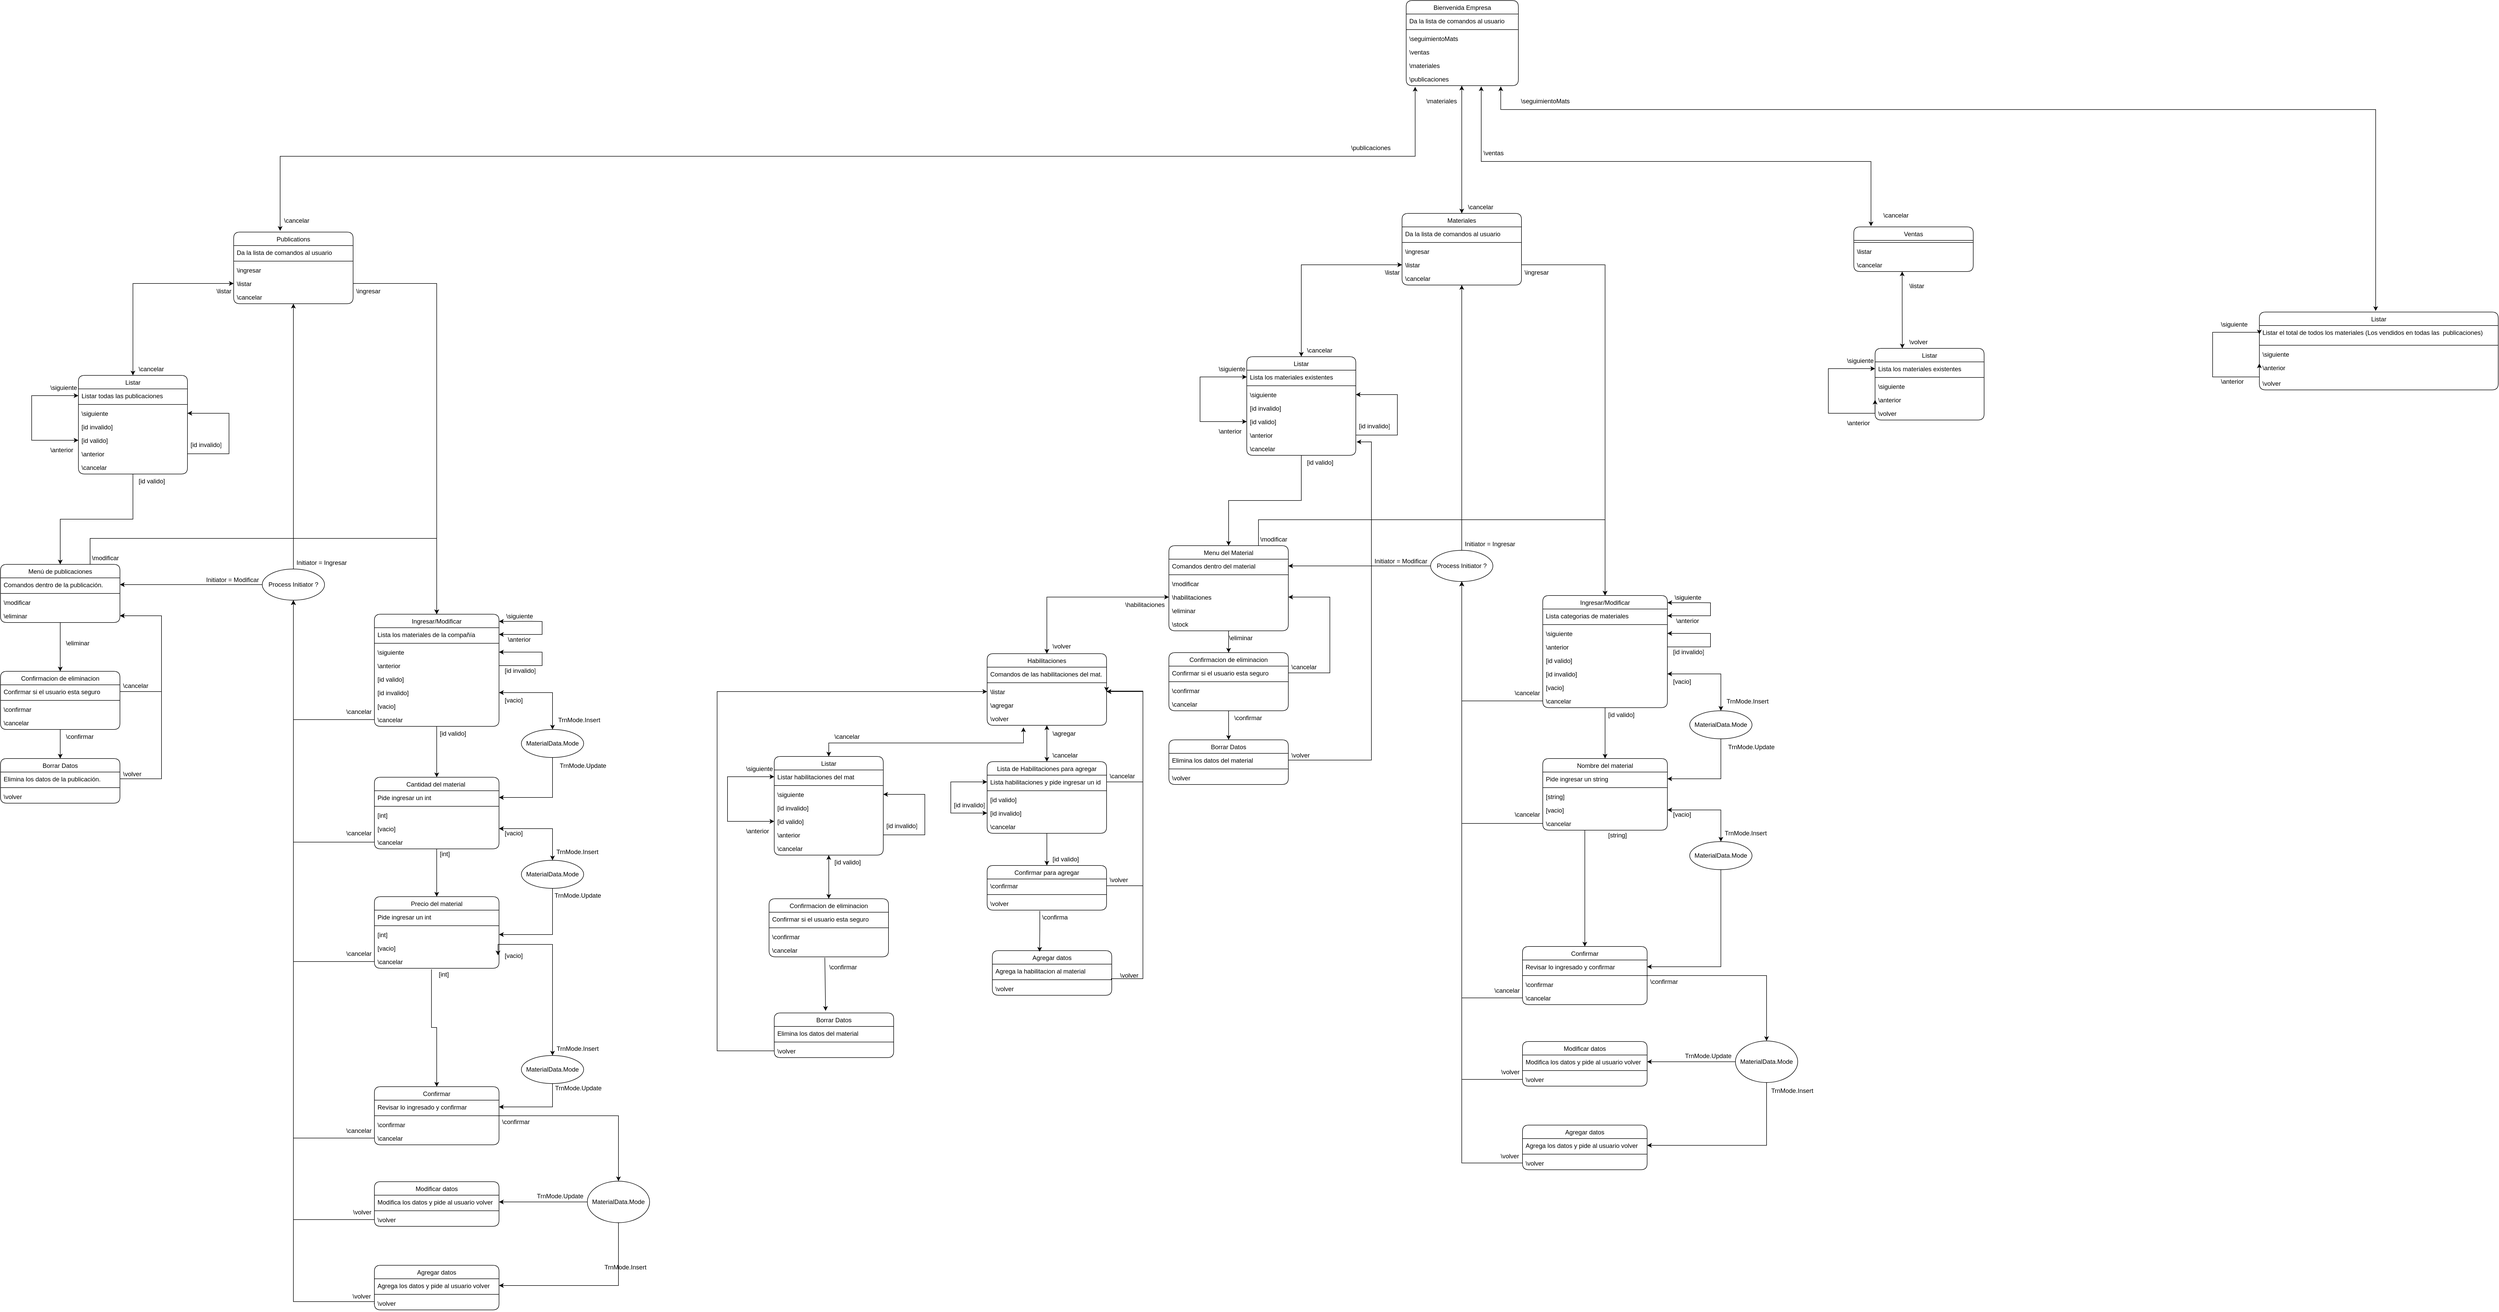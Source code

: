 <mxfile>
    <diagram id="11qeboQ62CMkqXvBaZUC" name="Página-1">
        <mxGraphModel dx="3243" dy="1692" grid="1" gridSize="10" guides="1" tooltips="1" connect="1" arrows="1" fold="1" page="1" pageScale="1" pageWidth="827" pageHeight="1169" math="0" shadow="0">
            <root>
                <mxCell id="0"/>
                <mxCell id="1" parent="0"/>
                <mxCell id="19" value="Bienvenida Empresa" style="swimlane;fontStyle=0;childLayout=stackLayout;horizontal=1;startSize=26;fillColor=none;horizontalStack=0;resizeParent=1;resizeParentMax=0;resizeLast=0;collapsible=1;marginBottom=0;rounded=1;" parent="1" vertex="1">
                    <mxGeometry x="307" y="-410" width="216" height="164" as="geometry"/>
                </mxCell>
                <mxCell id="20" value="Da la lista de comandos al usuario" style="text;strokeColor=none;fillColor=none;align=left;verticalAlign=top;spacingLeft=4;spacingRight=4;overflow=hidden;rotatable=0;points=[[0,0.5],[1,0.5]];portConstraint=eastwest;" parent="19" vertex="1">
                    <mxGeometry y="26" width="216" height="26" as="geometry"/>
                </mxCell>
                <mxCell id="23" value="" style="line;strokeWidth=1;fillColor=none;align=left;verticalAlign=middle;spacingTop=-1;spacingLeft=3;spacingRight=3;rotatable=0;labelPosition=right;points=[];portConstraint=eastwest;rounded=1;" parent="19" vertex="1">
                    <mxGeometry y="52" width="216" height="8" as="geometry"/>
                </mxCell>
                <mxCell id="EEqXgugwATDLhKuu2ity-948" value="\seguimientoMats" style="text;strokeColor=none;fillColor=none;align=left;verticalAlign=top;spacingLeft=4;spacingRight=4;overflow=hidden;rotatable=0;points=[[0,0.5],[1,0.5]];portConstraint=eastwest;" parent="19" vertex="1">
                    <mxGeometry y="60" width="216" height="26" as="geometry"/>
                </mxCell>
                <mxCell id="EEqXgugwATDLhKuu2ity-949" value="\ventas" style="text;strokeColor=none;fillColor=none;align=left;verticalAlign=top;spacingLeft=4;spacingRight=4;overflow=hidden;rotatable=0;points=[[0,0.5],[1,0.5]];portConstraint=eastwest;" parent="19" vertex="1">
                    <mxGeometry y="86" width="216" height="26" as="geometry"/>
                </mxCell>
                <mxCell id="21" value="\materiales" style="text;strokeColor=none;fillColor=none;align=left;verticalAlign=top;spacingLeft=4;spacingRight=4;overflow=hidden;rotatable=0;points=[[0,0.5],[1,0.5]];portConstraint=eastwest;" parent="19" vertex="1">
                    <mxGeometry y="112" width="216" height="26" as="geometry"/>
                </mxCell>
                <mxCell id="22" value="\publicaciones" style="text;strokeColor=none;fillColor=none;align=left;verticalAlign=top;spacingLeft=4;spacingRight=4;overflow=hidden;rotatable=0;points=[[0,0.5],[1,0.5]];portConstraint=eastwest;" parent="19" vertex="1">
                    <mxGeometry y="138" width="216" height="26" as="geometry"/>
                </mxCell>
                <mxCell id="35" value="" style="edgeStyle=orthogonalEdgeStyle;rounded=0;orthogonalLoop=1;jettySize=auto;html=1;entryX=0.5;entryY=0;entryDx=0;entryDy=0;startArrow=classic;startFill=1;exitX=0;exitY=0.5;exitDx=0;exitDy=0;" parent="1" source="27" target="30" edge="1">
                    <mxGeometry relative="1" as="geometry">
                        <Array as="points">
                            <mxPoint x="105" y="99"/>
                        </Array>
                    </mxGeometry>
                </mxCell>
                <mxCell id="36" value="" style="edgeStyle=orthogonalEdgeStyle;rounded=0;orthogonalLoop=1;jettySize=auto;html=1;exitX=0.5;exitY=0;exitDx=0;exitDy=0;endArrow=classic;endFill=1;startArrow=classic;startFill=1;" parent="1" source="24" target="22" edge="1">
                    <mxGeometry relative="1" as="geometry">
                        <mxPoint x="440" y="-50" as="targetPoint"/>
                        <Array as="points">
                            <mxPoint x="414" y="-40"/>
                            <mxPoint x="414" y="-40"/>
                        </Array>
                    </mxGeometry>
                </mxCell>
                <mxCell id="212" value="" style="edgeStyle=orthogonalEdgeStyle;rounded=0;orthogonalLoop=1;jettySize=auto;html=1;startArrow=classic;startFill=1;endArrow=none;endFill=0;" parent="1" source="24" target="211" edge="1">
                    <mxGeometry relative="1" as="geometry"/>
                </mxCell>
                <mxCell id="24" value="Materiales" style="swimlane;fontStyle=0;childLayout=stackLayout;horizontal=1;startSize=26;fillColor=none;horizontalStack=0;resizeParent=1;resizeParentMax=0;resizeLast=0;collapsible=1;marginBottom=0;rounded=1;" parent="1" vertex="1">
                    <mxGeometry x="299" width="230" height="138" as="geometry"/>
                </mxCell>
                <mxCell id="25" value="Da la lista de comandos al usuario" style="text;strokeColor=none;fillColor=none;align=left;verticalAlign=top;spacingLeft=4;spacingRight=4;overflow=hidden;rotatable=0;points=[[0,0.5],[1,0.5]];portConstraint=eastwest;" parent="24" vertex="1">
                    <mxGeometry y="26" width="230" height="26" as="geometry"/>
                </mxCell>
                <mxCell id="28" value="" style="line;strokeWidth=1;fillColor=none;align=left;verticalAlign=middle;spacingTop=-1;spacingLeft=3;spacingRight=3;rotatable=0;labelPosition=right;points=[];portConstraint=eastwest;rounded=1;" parent="24" vertex="1">
                    <mxGeometry y="52" width="230" height="8" as="geometry"/>
                </mxCell>
                <mxCell id="26" value="\ingresar" style="text;strokeColor=none;fillColor=none;align=left;verticalAlign=top;spacingLeft=4;spacingRight=4;overflow=hidden;rotatable=0;points=[[0,0.5],[1,0.5]];portConstraint=eastwest;" parent="24" vertex="1">
                    <mxGeometry y="60" width="230" height="26" as="geometry"/>
                </mxCell>
                <mxCell id="27" value="\listar" style="text;strokeColor=none;fillColor=none;align=left;verticalAlign=top;spacingLeft=4;spacingRight=4;overflow=hidden;rotatable=0;points=[[0,0.5],[1,0.5]];portConstraint=eastwest;" parent="24" vertex="1">
                    <mxGeometry y="86" width="230" height="26" as="geometry"/>
                </mxCell>
                <mxCell id="34" value="\cancelar" style="text;strokeColor=none;fillColor=none;align=left;verticalAlign=top;spacingLeft=4;spacingRight=4;overflow=hidden;rotatable=0;points=[[0,0.5],[1,0.5]];portConstraint=eastwest;" parent="24" vertex="1">
                    <mxGeometry y="112" width="230" height="26" as="geometry"/>
                </mxCell>
                <mxCell id="149" value="" style="edgeStyle=orthogonalEdgeStyle;rounded=0;orthogonalLoop=1;jettySize=auto;html=1;startArrow=none;startFill=0;endArrow=classic;endFill=1;entryX=0.5;entryY=0;entryDx=0;entryDy=0;" parent="1" source="30" target="143" edge="1">
                    <mxGeometry relative="1" as="geometry"/>
                </mxCell>
                <mxCell id="30" value="Listar" style="swimlane;fontStyle=0;childLayout=stackLayout;horizontal=1;startSize=26;fillColor=none;horizontalStack=0;resizeParent=1;resizeParentMax=0;resizeLast=0;collapsible=1;marginBottom=0;rounded=1;" parent="1" vertex="1">
                    <mxGeometry y="276" width="210" height="190" as="geometry"/>
                </mxCell>
                <mxCell id="31" value="Lista los materiales existentes" style="text;strokeColor=none;fillColor=none;align=left;verticalAlign=top;spacingLeft=4;spacingRight=4;overflow=hidden;rotatable=0;points=[[0,0.5],[1,0.5]];portConstraint=eastwest;" parent="30" vertex="1">
                    <mxGeometry y="26" width="210" height="26" as="geometry"/>
                </mxCell>
                <mxCell id="127" value="" style="line;strokeWidth=1;fillColor=none;align=left;verticalAlign=middle;spacingTop=-1;spacingLeft=3;spacingRight=3;rotatable=0;labelPosition=right;points=[];portConstraint=eastwest;rounded=1;" parent="30" vertex="1">
                    <mxGeometry y="52" width="210" height="8" as="geometry"/>
                </mxCell>
                <mxCell id="132" value="\siguiente" style="text;strokeColor=none;fillColor=none;align=left;verticalAlign=top;spacingLeft=4;spacingRight=4;overflow=hidden;rotatable=0;points=[[0,0.5],[1,0.5]];portConstraint=eastwest;" parent="30" vertex="1">
                    <mxGeometry y="60" width="210" height="26" as="geometry"/>
                </mxCell>
                <mxCell id="135" value="[id invalido]" style="text;strokeColor=none;fillColor=none;align=left;verticalAlign=top;spacingLeft=4;spacingRight=4;overflow=hidden;rotatable=0;points=[[0,0.5],[1,0.5]];portConstraint=eastwest;" parent="30" vertex="1">
                    <mxGeometry y="86" width="210" height="26" as="geometry"/>
                </mxCell>
                <mxCell id="134" value="[id valido]" style="text;strokeColor=none;fillColor=none;align=left;verticalAlign=top;spacingLeft=4;spacingRight=4;overflow=hidden;rotatable=0;points=[[0,0.5],[1,0.5]];portConstraint=eastwest;" parent="30" vertex="1">
                    <mxGeometry y="112" width="210" height="26" as="geometry"/>
                </mxCell>
                <mxCell id="133" value="\anterior" style="text;strokeColor=none;fillColor=none;align=left;verticalAlign=top;spacingLeft=4;spacingRight=4;overflow=hidden;rotatable=0;points=[[0,0.5],[1,0.5]];portConstraint=eastwest;" parent="30" vertex="1">
                    <mxGeometry y="138" width="210" height="26" as="geometry"/>
                </mxCell>
                <mxCell id="131" value="\cancelar" style="text;strokeColor=none;fillColor=none;align=left;verticalAlign=top;spacingLeft=4;spacingRight=4;overflow=hidden;rotatable=0;points=[[0,0.5],[1,0.5]];portConstraint=eastwest;" parent="30" vertex="1">
                    <mxGeometry y="164" width="210" height="26" as="geometry"/>
                </mxCell>
                <mxCell id="138" value="" style="edgeStyle=orthogonalEdgeStyle;rounded=0;orthogonalLoop=1;jettySize=auto;html=1;startArrow=none;startFill=0;endArrow=classic;endFill=1;exitX=1;exitY=0.5;exitDx=0;exitDy=0;entryX=1;entryY=0.5;entryDx=0;entryDy=0;" parent="30" source="133" target="132" edge="1">
                    <mxGeometry relative="1" as="geometry">
                        <mxPoint x="440" y="161" as="sourcePoint"/>
                        <mxPoint x="440" y="83" as="targetPoint"/>
                        <Array as="points">
                            <mxPoint x="290" y="151"/>
                            <mxPoint x="290" y="73"/>
                        </Array>
                    </mxGeometry>
                </mxCell>
                <mxCell id="140" value="" style="edgeStyle=orthogonalEdgeStyle;rounded=0;orthogonalLoop=1;jettySize=auto;html=1;entryX=0;entryY=0.5;entryDx=0;entryDy=0;startArrow=classic;startFill=1;exitX=0;exitY=0.5;exitDx=0;exitDy=0;" parent="30" source="31" target="134" edge="1">
                    <mxGeometry relative="1" as="geometry">
                        <mxPoint x="-150" y="36.0" as="sourcePoint"/>
                        <mxPoint x="-150" y="122" as="targetPoint"/>
                        <Array as="points">
                            <mxPoint x="-90" y="39"/>
                            <mxPoint x="-90" y="125"/>
                        </Array>
                    </mxGeometry>
                </mxCell>
                <mxCell id="58" value="" style="edgeStyle=orthogonalEdgeStyle;rounded=0;orthogonalLoop=1;jettySize=auto;html=1;startArrow=none;startFill=0;endArrow=classic;endFill=1;entryX=0.5;entryY=0;entryDx=0;entryDy=0;" parent="1" source="37" target="47" edge="1">
                    <mxGeometry relative="1" as="geometry"/>
                </mxCell>
                <mxCell id="37" value="Ingresar/Modificar" style="swimlane;fontStyle=0;childLayout=stackLayout;horizontal=1;startSize=26;fillColor=none;horizontalStack=0;resizeParent=1;resizeParentMax=0;resizeLast=0;collapsible=1;marginBottom=0;rounded=1;" parent="1" vertex="1">
                    <mxGeometry x="570" y="736" width="240" height="216" as="geometry"/>
                </mxCell>
                <mxCell id="38" value="Lista categorias de materiales" style="text;strokeColor=none;fillColor=none;align=left;verticalAlign=top;spacingLeft=4;spacingRight=4;overflow=hidden;rotatable=0;points=[[0,0.5],[1,0.5]];portConstraint=eastwest;" parent="37" vertex="1">
                    <mxGeometry y="26" width="240" height="26" as="geometry"/>
                </mxCell>
                <mxCell id="42" value="" style="line;strokeWidth=1;fillColor=none;align=left;verticalAlign=middle;spacingTop=-1;spacingLeft=3;spacingRight=3;rotatable=0;labelPosition=right;points=[];portConstraint=eastwest;rounded=1;" parent="37" vertex="1">
                    <mxGeometry y="52" width="240" height="8" as="geometry"/>
                </mxCell>
                <mxCell id="39" value="\siguiente" style="text;strokeColor=none;fillColor=none;align=left;verticalAlign=top;spacingLeft=4;spacingRight=4;overflow=hidden;rotatable=0;points=[[0,0.5],[1,0.5]];portConstraint=eastwest;" parent="37" vertex="1">
                    <mxGeometry y="60" width="240" height="26" as="geometry"/>
                </mxCell>
                <mxCell id="43" value="\anterior" style="text;strokeColor=none;fillColor=none;align=left;verticalAlign=top;spacingLeft=4;spacingRight=4;overflow=hidden;rotatable=0;points=[[0,0.5],[1,0.5]];portConstraint=eastwest;" parent="37" vertex="1">
                    <mxGeometry y="86" width="240" height="26" as="geometry"/>
                </mxCell>
                <mxCell id="40" value="[id valido]" style="text;strokeColor=none;fillColor=none;align=left;verticalAlign=top;spacingLeft=4;spacingRight=4;overflow=hidden;rotatable=0;points=[[0,0.5],[1,0.5]];portConstraint=eastwest;" parent="37" vertex="1">
                    <mxGeometry y="112" width="240" height="26" as="geometry"/>
                </mxCell>
                <mxCell id="128" value="[id invalido]" style="text;strokeColor=none;fillColor=none;align=left;verticalAlign=top;spacingLeft=4;spacingRight=4;overflow=hidden;rotatable=0;points=[[0,0.5],[1,0.5]];portConstraint=eastwest;" parent="37" vertex="1">
                    <mxGeometry y="138" width="240" height="26" as="geometry"/>
                </mxCell>
                <mxCell id="316" value="[vacio]" style="text;strokeColor=none;fillColor=none;align=left;verticalAlign=top;spacingLeft=4;spacingRight=4;overflow=hidden;rotatable=0;points=[[0,0.5],[1,0.5]];portConstraint=eastwest;" parent="37" vertex="1">
                    <mxGeometry y="164" width="240" height="26" as="geometry"/>
                </mxCell>
                <mxCell id="44" value="\cancelar" style="text;strokeColor=none;fillColor=none;align=left;verticalAlign=top;spacingLeft=4;spacingRight=4;overflow=hidden;rotatable=0;points=[[0,0.5],[1,0.5]];portConstraint=eastwest;" parent="37" vertex="1">
                    <mxGeometry y="190" width="240" height="26" as="geometry"/>
                </mxCell>
                <mxCell id="129" value="" style="edgeStyle=orthogonalEdgeStyle;rounded=0;orthogonalLoop=1;jettySize=auto;html=1;startArrow=none;startFill=0;endArrow=classic;endFill=1;exitX=1;exitY=0.5;exitDx=0;exitDy=0;entryX=1;entryY=0.5;entryDx=0;entryDy=0;" parent="37" source="43" target="39" edge="1">
                    <mxGeometry relative="1" as="geometry">
                        <mxPoint x="-86" y="426" as="sourcePoint"/>
                        <mxPoint x="-86" y="366" as="targetPoint"/>
                        <Array as="points">
                            <mxPoint x="323" y="99"/>
                            <mxPoint x="323" y="73"/>
                        </Array>
                    </mxGeometry>
                </mxCell>
                <mxCell id="46" value="" style="edgeStyle=orthogonalEdgeStyle;rounded=0;orthogonalLoop=1;jettySize=auto;html=1;entryX=1;entryY=0.5;entryDx=0;entryDy=0;startArrow=classic;startFill=1;exitX=1;exitY=0.064;exitDx=0;exitDy=0;exitPerimeter=0;" parent="37" source="37" target="38" edge="1">
                    <mxGeometry relative="1" as="geometry">
                        <mxPoint x="283" y="14" as="sourcePoint"/>
                        <mxPoint x="130" y="10" as="targetPoint"/>
                        <Array as="points">
                            <mxPoint x="303" y="14"/>
                            <mxPoint x="323" y="14"/>
                            <mxPoint x="323" y="39"/>
                        </Array>
                    </mxGeometry>
                </mxCell>
                <mxCell id="41" value="" style="edgeStyle=orthogonalEdgeStyle;rounded=0;orthogonalLoop=1;jettySize=auto;html=1;entryX=0.5;entryY=0;entryDx=0;entryDy=0;startArrow=none;startFill=0;exitX=1;exitY=0.5;exitDx=0;exitDy=0;" parent="1" source="27" target="37" edge="1">
                    <mxGeometry relative="1" as="geometry">
                        <mxPoint x="424.0" y="358.0" as="sourcePoint"/>
                        <mxPoint x="284" y="410" as="targetPoint"/>
                        <Array as="points">
                            <mxPoint x="690" y="99"/>
                        </Array>
                    </mxGeometry>
                </mxCell>
                <mxCell id="67" value="" style="edgeStyle=orthogonalEdgeStyle;rounded=0;orthogonalLoop=1;jettySize=auto;html=1;startArrow=none;startFill=0;endArrow=classic;endFill=1;" parent="1" source="47" target="107" edge="1">
                    <mxGeometry relative="1" as="geometry">
                        <mxPoint x="690" y="2186" as="targetPoint"/>
                        <Array as="points">
                            <mxPoint x="651" y="1250"/>
                            <mxPoint x="651" y="1250"/>
                        </Array>
                    </mxGeometry>
                </mxCell>
                <mxCell id="47" value="Nombre del material" style="swimlane;fontStyle=0;childLayout=stackLayout;horizontal=1;startSize=26;fillColor=none;horizontalStack=0;resizeParent=1;resizeParentMax=0;resizeLast=0;collapsible=1;marginBottom=0;rounded=1;" parent="1" vertex="1">
                    <mxGeometry x="570" y="1050" width="240" height="138" as="geometry"/>
                </mxCell>
                <mxCell id="48" value="Pide ingresar un string" style="text;strokeColor=none;fillColor=none;align=left;verticalAlign=top;spacingLeft=4;spacingRight=4;overflow=hidden;rotatable=0;points=[[0,0.5],[1,0.5]];portConstraint=eastwest;" parent="47" vertex="1">
                    <mxGeometry y="26" width="240" height="26" as="geometry"/>
                </mxCell>
                <mxCell id="59" value="" style="line;strokeWidth=1;fillColor=none;align=left;verticalAlign=middle;spacingTop=-1;spacingLeft=3;spacingRight=3;rotatable=0;labelPosition=right;points=[];portConstraint=eastwest;rounded=1;" parent="47" vertex="1">
                    <mxGeometry y="52" width="240" height="8" as="geometry"/>
                </mxCell>
                <mxCell id="49" value="[string]" style="text;strokeColor=none;fillColor=none;align=left;verticalAlign=top;spacingLeft=4;spacingRight=4;overflow=hidden;rotatable=0;points=[[0,0.5],[1,0.5]];portConstraint=eastwest;" parent="47" vertex="1">
                    <mxGeometry y="60" width="240" height="26" as="geometry"/>
                </mxCell>
                <mxCell id="324" value="[vacio]" style="text;strokeColor=none;fillColor=none;align=left;verticalAlign=top;spacingLeft=4;spacingRight=4;overflow=hidden;rotatable=0;points=[[0,0.5],[1,0.5]];portConstraint=eastwest;" parent="47" vertex="1">
                    <mxGeometry y="86" width="240" height="26" as="geometry"/>
                </mxCell>
                <mxCell id="50" value="\cancelar" style="text;strokeColor=none;fillColor=none;align=left;verticalAlign=top;spacingLeft=4;spacingRight=4;overflow=hidden;rotatable=0;points=[[0,0.5],[1,0.5]];portConstraint=eastwest;" parent="47" vertex="1">
                    <mxGeometry y="112" width="240" height="26" as="geometry"/>
                </mxCell>
                <mxCell id="51" value="\ingresar" style="text;strokeColor=none;fillColor=none;align=left;verticalAlign=top;spacingLeft=4;spacingRight=4;overflow=hidden;rotatable=0;points=[[0,0.5],[1,0.5]];portConstraint=eastwest;rounded=1;" parent="1" vertex="1">
                    <mxGeometry x="529" y="100" width="100" height="26" as="geometry"/>
                </mxCell>
                <mxCell id="52" value="\listar" style="text;strokeColor=none;fillColor=none;align=left;verticalAlign=top;spacingLeft=4;spacingRight=4;overflow=hidden;rotatable=0;points=[[0,0.5],[1,0.5]];portConstraint=eastwest;rounded=1;" parent="1" vertex="1">
                    <mxGeometry x="260" y="100" width="100" height="26" as="geometry"/>
                </mxCell>
                <mxCell id="54" value="\siguiente" style="text;strokeColor=none;fillColor=none;align=left;verticalAlign=top;spacingLeft=4;spacingRight=4;overflow=hidden;rotatable=0;points=[[0,0.5],[1,0.5]];portConstraint=eastwest;rounded=1;" parent="1" vertex="1">
                    <mxGeometry x="818" y="726" width="100" height="26" as="geometry"/>
                </mxCell>
                <mxCell id="55" value="\anterior" style="text;strokeColor=none;fillColor=none;align=left;verticalAlign=top;spacingLeft=4;spacingRight=4;overflow=hidden;rotatable=0;points=[[0,0.5],[1,0.5]];portConstraint=eastwest;rounded=1;" parent="1" vertex="1">
                    <mxGeometry x="821" y="771" width="100" height="26" as="geometry"/>
                </mxCell>
                <mxCell id="56" value="\cancelar" style="text;strokeColor=none;fillColor=none;align=left;verticalAlign=top;spacingLeft=4;spacingRight=4;overflow=hidden;rotatable=0;points=[[0,0.5],[1,0.5]];portConstraint=eastwest;rounded=1;" parent="1" vertex="1">
                    <mxGeometry x="420" y="-26" width="100" height="26" as="geometry"/>
                </mxCell>
                <mxCell id="57" value="\materiales" style="text;strokeColor=none;fillColor=none;align=left;verticalAlign=top;spacingLeft=4;spacingRight=4;overflow=hidden;rotatable=0;points=[[0,0.5],[1,0.5]];portConstraint=eastwest;rounded=1;" parent="1" vertex="1">
                    <mxGeometry x="340" y="-230" width="100" height="26" as="geometry"/>
                </mxCell>
                <mxCell id="61" value="\cancelar" style="text;strokeColor=none;fillColor=none;align=left;verticalAlign=top;spacingLeft=4;spacingRight=4;overflow=hidden;rotatable=0;points=[[0,0.5],[1,0.5]];portConstraint=eastwest;rounded=1;" parent="1" vertex="1">
                    <mxGeometry x="510" y="1144" width="100" height="26" as="geometry"/>
                </mxCell>
                <mxCell id="70" value="[id valido]" style="text;strokeColor=none;fillColor=none;align=left;verticalAlign=top;spacingLeft=4;spacingRight=4;overflow=hidden;rotatable=0;points=[[0,0.5],[1,0.5]];portConstraint=eastwest;rounded=1;" parent="1" vertex="1">
                    <mxGeometry x="690" y="952" width="150" height="26" as="geometry"/>
                </mxCell>
                <mxCell id="71" value="[string]" style="text;strokeColor=none;fillColor=none;align=left;verticalAlign=top;spacingLeft=4;spacingRight=4;overflow=hidden;rotatable=0;points=[[0,0.5],[1,0.5]];portConstraint=eastwest;rounded=1;" parent="1" vertex="1">
                    <mxGeometry x="690" y="1184" width="190" height="26" as="geometry"/>
                </mxCell>
                <mxCell id="231" value="" style="edgeStyle=orthogonalEdgeStyle;rounded=0;orthogonalLoop=1;jettySize=auto;html=1;startArrow=none;startFill=0;endArrow=classic;endFill=1;entryX=0.5;entryY=0;entryDx=0;entryDy=0;" parent="1" source="107" target="239" edge="1">
                    <mxGeometry relative="1" as="geometry">
                        <mxPoint x="991" y="1582" as="targetPoint"/>
                    </mxGeometry>
                </mxCell>
                <mxCell id="107" value="Confirmar" style="swimlane;fontStyle=0;childLayout=stackLayout;horizontal=1;startSize=26;fillColor=none;horizontalStack=0;resizeParent=1;resizeParentMax=0;resizeLast=0;collapsible=1;marginBottom=0;rounded=1;" parent="1" vertex="1">
                    <mxGeometry x="531" y="1412" width="240" height="112" as="geometry"/>
                </mxCell>
                <mxCell id="108" value="Revisar lo ingresado y confirmar" style="text;strokeColor=none;fillColor=none;align=left;verticalAlign=top;spacingLeft=4;spacingRight=4;overflow=hidden;rotatable=0;points=[[0,0.5],[1,0.5]];portConstraint=eastwest;" parent="107" vertex="1">
                    <mxGeometry y="26" width="240" height="26" as="geometry"/>
                </mxCell>
                <mxCell id="109" value="" style="line;strokeWidth=1;fillColor=none;align=left;verticalAlign=middle;spacingTop=-1;spacingLeft=3;spacingRight=3;rotatable=0;labelPosition=right;points=[];portConstraint=eastwest;rounded=1;" parent="107" vertex="1">
                    <mxGeometry y="52" width="240" height="8" as="geometry"/>
                </mxCell>
                <mxCell id="110" value="\confirmar" style="text;strokeColor=none;fillColor=none;align=left;verticalAlign=top;spacingLeft=4;spacingRight=4;overflow=hidden;rotatable=0;points=[[0,0.5],[1,0.5]];portConstraint=eastwest;" parent="107" vertex="1">
                    <mxGeometry y="60" width="240" height="26" as="geometry"/>
                </mxCell>
                <mxCell id="111" value="\cancelar" style="text;strokeColor=none;fillColor=none;align=left;verticalAlign=top;spacingLeft=4;spacingRight=4;overflow=hidden;rotatable=0;points=[[0,0.5],[1,0.5]];portConstraint=eastwest;" parent="107" vertex="1">
                    <mxGeometry y="86" width="240" height="26" as="geometry"/>
                </mxCell>
                <mxCell id="115" value="Agregar datos" style="swimlane;fontStyle=0;childLayout=stackLayout;horizontal=1;startSize=26;fillColor=none;horizontalStack=0;resizeParent=1;resizeParentMax=0;resizeLast=0;collapsible=1;marginBottom=0;rounded=1;" parent="1" vertex="1">
                    <mxGeometry x="531" y="1756" width="240" height="86" as="geometry"/>
                </mxCell>
                <mxCell id="116" value="Agrega los datos y pide al usuario volver" style="text;strokeColor=none;fillColor=none;align=left;verticalAlign=top;spacingLeft=4;spacingRight=4;overflow=hidden;rotatable=0;points=[[0,0.5],[1,0.5]];portConstraint=eastwest;" parent="115" vertex="1">
                    <mxGeometry y="26" width="240" height="26" as="geometry"/>
                </mxCell>
                <mxCell id="117" value="" style="line;strokeWidth=1;fillColor=none;align=left;verticalAlign=middle;spacingTop=-1;spacingLeft=3;spacingRight=3;rotatable=0;labelPosition=right;points=[];portConstraint=eastwest;rounded=1;" parent="115" vertex="1">
                    <mxGeometry y="52" width="240" height="8" as="geometry"/>
                </mxCell>
                <mxCell id="118" value="\volver" style="text;strokeColor=none;fillColor=none;align=left;verticalAlign=top;spacingLeft=4;spacingRight=4;overflow=hidden;rotatable=0;points=[[0,0.5],[1,0.5]];portConstraint=eastwest;" parent="115" vertex="1">
                    <mxGeometry y="60" width="240" height="26" as="geometry"/>
                </mxCell>
                <mxCell id="121" value="\confirmar" style="text;strokeColor=none;fillColor=none;align=left;verticalAlign=top;spacingLeft=4;spacingRight=4;overflow=hidden;rotatable=0;points=[[0,0.5],[1,0.5]];portConstraint=eastwest;" parent="1" vertex="1">
                    <mxGeometry x="771" y="1466" width="80" height="26" as="geometry"/>
                </mxCell>
                <mxCell id="124" value="\cancelar" style="text;strokeColor=none;fillColor=none;align=left;verticalAlign=top;spacingLeft=4;spacingRight=4;overflow=hidden;rotatable=0;points=[[0,0.5],[1,0.5]];portConstraint=eastwest;rounded=1;" parent="1" vertex="1">
                    <mxGeometry x="471" y="1483" width="100" height="26" as="geometry"/>
                </mxCell>
                <mxCell id="125" value="\volver" style="text;strokeColor=none;fillColor=none;align=left;verticalAlign=top;spacingLeft=4;spacingRight=4;overflow=hidden;rotatable=0;points=[[0,0.5],[1,0.5]];portConstraint=eastwest;rounded=1;" parent="1" vertex="1">
                    <mxGeometry x="483" y="1802" width="100" height="26" as="geometry"/>
                </mxCell>
                <mxCell id="130" value="[id invalido]" style="text;strokeColor=none;fillColor=none;align=left;verticalAlign=top;spacingLeft=4;spacingRight=4;overflow=hidden;rotatable=0;points=[[0,0.5],[1,0.5]];portConstraint=eastwest;" parent="1" vertex="1">
                    <mxGeometry x="815" y="831" width="70" height="26" as="geometry"/>
                </mxCell>
                <mxCell id="137" value="\cancelar" style="text;strokeColor=none;fillColor=none;align=left;verticalAlign=top;spacingLeft=4;spacingRight=4;overflow=hidden;rotatable=0;points=[[0,0.5],[1,0.5]];portConstraint=eastwest;rounded=1;" parent="1" vertex="1">
                    <mxGeometry x="110" y="250" width="100" height="26" as="geometry"/>
                </mxCell>
                <mxCell id="139" value="[id invalido]" style="text;strokeColor=none;fillColor=none;align=left;verticalAlign=top;spacingLeft=4;spacingRight=4;overflow=hidden;rotatable=0;points=[[0,0.5],[1,0.5]];portConstraint=eastwest;" parent="1" vertex="1">
                    <mxGeometry x="210" y="396" width="70" height="26" as="geometry"/>
                </mxCell>
                <mxCell id="141" value="\siguiente" style="text;strokeColor=none;fillColor=none;align=left;verticalAlign=top;spacingLeft=4;spacingRight=4;overflow=hidden;rotatable=0;points=[[0,0.5],[1,0.5]];portConstraint=eastwest;rounded=1;" parent="1" vertex="1">
                    <mxGeometry x="-60" y="286" width="100" height="26" as="geometry"/>
                </mxCell>
                <mxCell id="142" value="\anterior" style="text;strokeColor=none;fillColor=none;align=left;verticalAlign=top;spacingLeft=4;spacingRight=4;overflow=hidden;rotatable=0;points=[[0,0.5],[1,0.5]];portConstraint=eastwest;rounded=1;" parent="1" vertex="1">
                    <mxGeometry x="-60" y="406" width="100" height="26" as="geometry"/>
                </mxCell>
                <mxCell id="163" value="" style="edgeStyle=orthogonalEdgeStyle;rounded=0;orthogonalLoop=1;jettySize=auto;html=1;startArrow=none;startFill=0;endArrow=classic;endFill=1;entryX=0.5;entryY=0;entryDx=0;entryDy=0;" parent="1" source="143" target="150" edge="1">
                    <mxGeometry relative="1" as="geometry"/>
                </mxCell>
                <mxCell id="246" style="edgeStyle=orthogonalEdgeStyle;rounded=0;orthogonalLoop=1;jettySize=auto;html=1;exitX=0.75;exitY=0;exitDx=0;exitDy=0;startArrow=none;startFill=0;endArrow=classic;endFill=1;entryX=0.5;entryY=0;entryDx=0;entryDy=0;" parent="1" source="143" target="37" edge="1">
                    <mxGeometry relative="1" as="geometry">
                        <mxPoint x="660" y="540" as="targetPoint"/>
                        <Array as="points">
                            <mxPoint x="23" y="590"/>
                            <mxPoint x="690" y="590"/>
                        </Array>
                    </mxGeometry>
                </mxCell>
                <mxCell id="143" value="Menu del Material" style="swimlane;fontStyle=0;childLayout=stackLayout;horizontal=1;startSize=26;fillColor=none;horizontalStack=0;resizeParent=1;resizeParentMax=0;resizeLast=0;collapsible=1;marginBottom=0;rounded=1;" parent="1" vertex="1">
                    <mxGeometry x="-150" y="640" width="230" height="164" as="geometry"/>
                </mxCell>
                <mxCell id="144" value="Comandos dentro del material" style="text;strokeColor=none;fillColor=none;align=left;verticalAlign=top;spacingLeft=4;spacingRight=4;overflow=hidden;rotatable=0;points=[[0,0.5],[1,0.5]];portConstraint=eastwest;" parent="143" vertex="1">
                    <mxGeometry y="26" width="230" height="26" as="geometry"/>
                </mxCell>
                <mxCell id="145" value="" style="line;strokeWidth=1;fillColor=none;align=left;verticalAlign=middle;spacingTop=-1;spacingLeft=3;spacingRight=3;rotatable=0;labelPosition=right;points=[];portConstraint=eastwest;rounded=1;" parent="143" vertex="1">
                    <mxGeometry y="52" width="230" height="8" as="geometry"/>
                </mxCell>
                <mxCell id="146" value="\modificar" style="text;strokeColor=none;fillColor=none;align=left;verticalAlign=top;spacingLeft=4;spacingRight=4;overflow=hidden;rotatable=0;points=[[0,0.5],[1,0.5]];portConstraint=eastwest;" parent="143" vertex="1">
                    <mxGeometry y="60" width="230" height="26" as="geometry"/>
                </mxCell>
                <mxCell id="147" value="\habilitaciones" style="text;strokeColor=none;fillColor=none;align=left;verticalAlign=top;spacingLeft=4;spacingRight=4;overflow=hidden;rotatable=0;points=[[0,0.5],[1,0.5]];portConstraint=eastwest;" parent="143" vertex="1">
                    <mxGeometry y="86" width="230" height="26" as="geometry"/>
                </mxCell>
                <mxCell id="148" value="\eliminar" style="text;strokeColor=none;fillColor=none;align=left;verticalAlign=top;spacingLeft=4;spacingRight=4;overflow=hidden;rotatable=0;points=[[0,0.5],[1,0.5]];portConstraint=eastwest;" parent="143" vertex="1">
                    <mxGeometry y="112" width="230" height="26" as="geometry"/>
                </mxCell>
                <mxCell id="mErkYwn16j-DV-T9hyEQ-423" value="\stock" style="text;strokeColor=none;fillColor=none;align=left;verticalAlign=top;spacingLeft=4;spacingRight=4;overflow=hidden;rotatable=0;points=[[0,0.5],[1,0.5]];portConstraint=eastwest;" parent="143" vertex="1">
                    <mxGeometry y="138" width="230" height="26" as="geometry"/>
                </mxCell>
                <mxCell id="164" value="" style="edgeStyle=orthogonalEdgeStyle;rounded=0;orthogonalLoop=1;jettySize=auto;html=1;startArrow=none;startFill=0;endArrow=classic;endFill=1;entryX=0.5;entryY=0;entryDx=0;entryDy=0;" parent="1" source="150" target="156" edge="1">
                    <mxGeometry relative="1" as="geometry"/>
                </mxCell>
                <mxCell id="150" value="Confirmacion de eliminacion" style="swimlane;fontStyle=0;childLayout=stackLayout;horizontal=1;startSize=26;fillColor=none;horizontalStack=0;resizeParent=1;resizeParentMax=0;resizeLast=0;collapsible=1;marginBottom=0;rounded=1;" parent="1" vertex="1">
                    <mxGeometry x="-150" y="846" width="230" height="112" as="geometry"/>
                </mxCell>
                <mxCell id="151" value="Confirmar si el usuario esta seguro" style="text;strokeColor=none;fillColor=none;align=left;verticalAlign=top;spacingLeft=4;spacingRight=4;overflow=hidden;rotatable=0;points=[[0,0.5],[1,0.5]];portConstraint=eastwest;" parent="150" vertex="1">
                    <mxGeometry y="26" width="230" height="26" as="geometry"/>
                </mxCell>
                <mxCell id="152" value="" style="line;strokeWidth=1;fillColor=none;align=left;verticalAlign=middle;spacingTop=-1;spacingLeft=3;spacingRight=3;rotatable=0;labelPosition=right;points=[];portConstraint=eastwest;rounded=1;" parent="150" vertex="1">
                    <mxGeometry y="52" width="230" height="8" as="geometry"/>
                </mxCell>
                <mxCell id="153" value="\confirmar" style="text;strokeColor=none;fillColor=none;align=left;verticalAlign=top;spacingLeft=4;spacingRight=4;overflow=hidden;rotatable=0;points=[[0,0.5],[1,0.5]];portConstraint=eastwest;" parent="150" vertex="1">
                    <mxGeometry y="60" width="230" height="26" as="geometry"/>
                </mxCell>
                <mxCell id="154" value="\cancelar" style="text;strokeColor=none;fillColor=none;align=left;verticalAlign=top;spacingLeft=4;spacingRight=4;overflow=hidden;rotatable=0;points=[[0,0.5],[1,0.5]];portConstraint=eastwest;" parent="150" vertex="1">
                    <mxGeometry y="86" width="230" height="26" as="geometry"/>
                </mxCell>
                <mxCell id="156" value="Borrar Datos" style="swimlane;fontStyle=0;childLayout=stackLayout;horizontal=1;startSize=26;fillColor=none;horizontalStack=0;resizeParent=1;resizeParentMax=0;resizeLast=0;collapsible=1;marginBottom=0;rounded=1;" parent="1" vertex="1">
                    <mxGeometry x="-150" y="1014" width="230" height="86" as="geometry"/>
                </mxCell>
                <mxCell id="157" value="Elimina los datos del material" style="text;strokeColor=none;fillColor=none;align=left;verticalAlign=top;spacingLeft=4;spacingRight=4;overflow=hidden;rotatable=0;points=[[0,0.5],[1,0.5]];portConstraint=eastwest;" parent="156" vertex="1">
                    <mxGeometry y="26" width="230" height="26" as="geometry"/>
                </mxCell>
                <mxCell id="158" value="" style="line;strokeWidth=1;fillColor=none;align=left;verticalAlign=middle;spacingTop=-1;spacingLeft=3;spacingRight=3;rotatable=0;labelPosition=right;points=[];portConstraint=eastwest;rounded=1;" parent="156" vertex="1">
                    <mxGeometry y="52" width="230" height="8" as="geometry"/>
                </mxCell>
                <mxCell id="159" value="\volver" style="text;strokeColor=none;fillColor=none;align=left;verticalAlign=top;spacingLeft=4;spacingRight=4;overflow=hidden;rotatable=0;points=[[0,0.5],[1,0.5]];portConstraint=eastwest;" parent="156" vertex="1">
                    <mxGeometry y="60" width="230" height="26" as="geometry"/>
                </mxCell>
                <mxCell id="161" value="" style="endArrow=classic;html=1;exitX=1;exitY=0.5;exitDx=0;exitDy=0;rounded=0;entryX=1;entryY=0.5;entryDx=0;entryDy=0;" parent="1" source="151" target="147" edge="1">
                    <mxGeometry width="50" height="50" relative="1" as="geometry">
                        <mxPoint x="150" y="990" as="sourcePoint"/>
                        <mxPoint x="80" y="740" as="targetPoint"/>
                        <Array as="points">
                            <mxPoint x="160" y="885"/>
                            <mxPoint x="160" y="739"/>
                        </Array>
                    </mxGeometry>
                </mxCell>
                <mxCell id="162" value="" style="endArrow=classic;html=1;exitX=1;exitY=0.5;exitDx=0;exitDy=0;entryX=1.007;entryY=1.006;entryDx=0;entryDy=0;rounded=0;entryPerimeter=0;" parent="1" source="157" target="133" edge="1">
                    <mxGeometry width="50" height="50" relative="1" as="geometry">
                        <mxPoint x="90" y="895" as="sourcePoint"/>
                        <mxPoint x="90" y="689.0" as="targetPoint"/>
                        <Array as="points">
                            <mxPoint x="240" y="1053"/>
                            <mxPoint x="240" y="730"/>
                            <mxPoint x="240" y="440"/>
                        </Array>
                    </mxGeometry>
                </mxCell>
                <mxCell id="165" value="\confirmar" style="text;strokeColor=none;fillColor=none;align=left;verticalAlign=top;spacingLeft=4;spacingRight=4;overflow=hidden;rotatable=0;points=[[0,0.5],[1,0.5]];portConstraint=eastwest;" parent="1" vertex="1">
                    <mxGeometry x="-30" y="958" width="70" height="26" as="geometry"/>
                </mxCell>
                <mxCell id="167" value="\cancelar" style="text;strokeColor=none;fillColor=none;align=left;verticalAlign=top;spacingLeft=4;spacingRight=4;overflow=hidden;rotatable=0;points=[[0,0.5],[1,0.5]];portConstraint=eastwest;" parent="1" vertex="1">
                    <mxGeometry x="80" y="860" width="60" height="26" as="geometry"/>
                </mxCell>
                <mxCell id="168" value="\volver" style="text;strokeColor=none;fillColor=none;align=left;verticalAlign=top;spacingLeft=4;spacingRight=4;overflow=hidden;rotatable=0;points=[[0,0.5],[1,0.5]];portConstraint=eastwest;" parent="1" vertex="1">
                    <mxGeometry x="80" y="1030" width="50" height="26" as="geometry"/>
                </mxCell>
                <mxCell id="169" value="\eliminar" style="text;strokeColor=none;fillColor=none;align=left;verticalAlign=top;spacingLeft=4;spacingRight=4;overflow=hidden;rotatable=0;points=[[0,0.5],[1,0.5]];portConstraint=eastwest;" parent="1" vertex="1">
                    <mxGeometry x="-40" y="804" width="70" height="26" as="geometry"/>
                </mxCell>
                <mxCell id="186" value="" style="edgeStyle=orthogonalEdgeStyle;rounded=0;orthogonalLoop=1;jettySize=auto;html=1;startArrow=classic;startFill=1;endArrow=classic;endFill=1;entryX=0.5;entryY=0;entryDx=0;entryDy=0;" parent="1" source="171" target="180" edge="1">
                    <mxGeometry relative="1" as="geometry"/>
                </mxCell>
                <mxCell id="171" value="Habilitaciones" style="swimlane;fontStyle=0;childLayout=stackLayout;horizontal=1;startSize=26;fillColor=none;horizontalStack=0;resizeParent=1;resizeParentMax=0;resizeLast=0;collapsible=1;marginBottom=0;rounded=1;" parent="1" vertex="1">
                    <mxGeometry x="-500" y="848" width="230" height="138" as="geometry"/>
                </mxCell>
                <mxCell id="172" value="Comandos de las habilitaciones del mat." style="text;strokeColor=none;fillColor=none;align=left;verticalAlign=top;spacingLeft=4;spacingRight=4;overflow=hidden;rotatable=0;points=[[0,0.5],[1,0.5]];portConstraint=eastwest;" parent="171" vertex="1">
                    <mxGeometry y="26" width="230" height="26" as="geometry"/>
                </mxCell>
                <mxCell id="173" value="" style="line;strokeWidth=1;fillColor=none;align=left;verticalAlign=middle;spacingTop=-1;spacingLeft=3;spacingRight=3;rotatable=0;labelPosition=right;points=[];portConstraint=eastwest;rounded=1;" parent="171" vertex="1">
                    <mxGeometry y="52" width="230" height="8" as="geometry"/>
                </mxCell>
                <mxCell id="174" value="\listar" style="text;strokeColor=none;fillColor=none;align=left;verticalAlign=top;spacingLeft=4;spacingRight=4;overflow=hidden;rotatable=0;points=[[0,0.5],[1,0.5]];portConstraint=eastwest;" parent="171" vertex="1">
                    <mxGeometry y="60" width="230" height="26" as="geometry"/>
                </mxCell>
                <mxCell id="175" value="\agregar" style="text;strokeColor=none;fillColor=none;align=left;verticalAlign=top;spacingLeft=4;spacingRight=4;overflow=hidden;rotatable=0;points=[[0,0.5],[1,0.5]];portConstraint=eastwest;" parent="171" vertex="1">
                    <mxGeometry y="86" width="230" height="26" as="geometry"/>
                </mxCell>
                <mxCell id="176" value="\volver" style="text;strokeColor=none;fillColor=none;align=left;verticalAlign=top;spacingLeft=4;spacingRight=4;overflow=hidden;rotatable=0;points=[[0,0.5],[1,0.5]];portConstraint=eastwest;" parent="171" vertex="1">
                    <mxGeometry y="112" width="230" height="26" as="geometry"/>
                </mxCell>
                <mxCell id="177" value="" style="edgeStyle=orthogonalEdgeStyle;rounded=0;orthogonalLoop=1;jettySize=auto;html=1;startArrow=classic;startFill=1;endArrow=classic;endFill=1;entryX=0.5;entryY=0;entryDx=0;entryDy=0;exitX=0;exitY=0.5;exitDx=0;exitDy=0;" parent="1" source="147" target="171" edge="1">
                    <mxGeometry relative="1" as="geometry">
                        <mxPoint x="-25" y="788" as="sourcePoint"/>
                        <mxPoint x="-25" y="856" as="targetPoint"/>
                    </mxGeometry>
                </mxCell>
                <mxCell id="178" value="\volver" style="text;strokeColor=none;fillColor=none;align=left;verticalAlign=top;spacingLeft=4;spacingRight=4;overflow=hidden;rotatable=0;points=[[0,0.5],[1,0.5]];portConstraint=eastwest;" parent="1" vertex="1">
                    <mxGeometry x="-380" y="820" width="50" height="26" as="geometry"/>
                </mxCell>
                <mxCell id="179" value="\habilitaciones" style="text;strokeColor=none;fillColor=none;align=left;verticalAlign=top;spacingLeft=4;spacingRight=4;overflow=hidden;rotatable=0;points=[[0,0.5],[1,0.5]];portConstraint=eastwest;" parent="1" vertex="1">
                    <mxGeometry x="-240" y="740" width="90" height="26" as="geometry"/>
                </mxCell>
                <mxCell id="195" value="" style="edgeStyle=orthogonalEdgeStyle;rounded=0;orthogonalLoop=1;jettySize=auto;html=1;startArrow=none;startFill=0;endArrow=classic;endFill=1;entryX=0.5;entryY=0;entryDx=0;entryDy=0;" parent="1" source="180" target="191" edge="1">
                    <mxGeometry relative="1" as="geometry"/>
                </mxCell>
                <mxCell id="180" value="Lista de Habilitaciones para agregar" style="swimlane;fontStyle=0;childLayout=stackLayout;horizontal=1;startSize=26;fillColor=none;horizontalStack=0;resizeParent=1;resizeParentMax=0;resizeLast=0;collapsible=1;marginBottom=0;rounded=1;" parent="1" vertex="1">
                    <mxGeometry x="-500" y="1056" width="230" height="138" as="geometry"/>
                </mxCell>
                <mxCell id="181" value="Lista habilitaciones y pide ingresar un id" style="text;strokeColor=none;fillColor=none;align=left;verticalAlign=top;spacingLeft=4;spacingRight=4;overflow=hidden;rotatable=0;points=[[0,0.5],[1,0.5]];portConstraint=eastwest;" parent="180" vertex="1">
                    <mxGeometry y="26" width="230" height="26" as="geometry"/>
                </mxCell>
                <mxCell id="184" value="" style="line;strokeWidth=1;fillColor=none;align=left;verticalAlign=middle;spacingTop=-1;spacingLeft=3;spacingRight=3;rotatable=0;labelPosition=right;points=[];portConstraint=eastwest;rounded=1;" parent="180" vertex="1">
                    <mxGeometry y="52" width="230" height="8" as="geometry"/>
                </mxCell>
                <mxCell id="182" value="[id valido]" style="text;strokeColor=none;fillColor=none;align=left;verticalAlign=top;spacingLeft=4;spacingRight=4;overflow=hidden;rotatable=0;points=[[0,0.5],[1,0.5]];portConstraint=eastwest;" parent="180" vertex="1">
                    <mxGeometry y="60" width="230" height="26" as="geometry"/>
                </mxCell>
                <mxCell id="185" value="[id invalido]" style="text;strokeColor=none;fillColor=none;align=left;verticalAlign=top;spacingLeft=4;spacingRight=4;overflow=hidden;rotatable=0;points=[[0,0.5],[1,0.5]];portConstraint=eastwest;" parent="180" vertex="1">
                    <mxGeometry y="86" width="230" height="26" as="geometry"/>
                </mxCell>
                <mxCell id="183" value="\cancelar" style="text;strokeColor=none;fillColor=none;align=left;verticalAlign=top;spacingLeft=4;spacingRight=4;overflow=hidden;rotatable=0;points=[[0,0.5],[1,0.5]];portConstraint=eastwest;" parent="180" vertex="1">
                    <mxGeometry y="112" width="230" height="26" as="geometry"/>
                </mxCell>
                <mxCell id="189" value="" style="edgeStyle=orthogonalEdgeStyle;rounded=0;orthogonalLoop=1;jettySize=auto;html=1;startArrow=classic;startFill=1;endArrow=classic;endFill=1;entryX=0;entryY=0.5;entryDx=0;entryDy=0;exitX=0;exitY=0.5;exitDx=0;exitDy=0;" parent="180" source="181" target="185" edge="1">
                    <mxGeometry relative="1" as="geometry">
                        <mxPoint x="-55" y="54" as="sourcePoint"/>
                        <mxPoint x="-55" y="124" as="targetPoint"/>
                        <Array as="points">
                            <mxPoint x="-70" y="39"/>
                            <mxPoint x="-70" y="99"/>
                        </Array>
                    </mxGeometry>
                </mxCell>
                <mxCell id="187" value="\cancelar" style="text;strokeColor=none;fillColor=none;align=left;verticalAlign=top;spacingLeft=4;spacingRight=4;overflow=hidden;rotatable=0;points=[[0,0.5],[1,0.5]];portConstraint=eastwest;" parent="1" vertex="1">
                    <mxGeometry x="-380" y="1030" width="60" height="26" as="geometry"/>
                </mxCell>
                <mxCell id="188" value="\agregar" style="text;strokeColor=none;fillColor=none;align=left;verticalAlign=top;spacingLeft=4;spacingRight=4;overflow=hidden;rotatable=0;points=[[0,0.5],[1,0.5]];portConstraint=eastwest;" parent="1" vertex="1">
                    <mxGeometry x="-380" y="988" width="60" height="26" as="geometry"/>
                </mxCell>
                <mxCell id="190" value="[id invalido]" style="text;strokeColor=none;fillColor=none;align=left;verticalAlign=top;spacingLeft=4;spacingRight=4;overflow=hidden;rotatable=0;points=[[0,0.5],[1,0.5]];portConstraint=eastwest;" parent="1" vertex="1">
                    <mxGeometry x="-570" y="1126" width="70" height="26" as="geometry"/>
                </mxCell>
                <mxCell id="191" value="Confirmar para agregar" style="swimlane;fontStyle=0;childLayout=stackLayout;horizontal=1;startSize=26;fillColor=none;horizontalStack=0;resizeParent=1;resizeParentMax=0;resizeLast=0;collapsible=1;marginBottom=0;rounded=1;" parent="1" vertex="1">
                    <mxGeometry x="-500" y="1256" width="230" height="86" as="geometry"/>
                </mxCell>
                <mxCell id="192" value="\confirmar" style="text;strokeColor=none;fillColor=none;align=left;verticalAlign=top;spacingLeft=4;spacingRight=4;overflow=hidden;rotatable=0;points=[[0,0.5],[1,0.5]];portConstraint=eastwest;" parent="191" vertex="1">
                    <mxGeometry y="26" width="230" height="26" as="geometry"/>
                </mxCell>
                <mxCell id="193" value="" style="line;strokeWidth=1;fillColor=none;align=left;verticalAlign=middle;spacingTop=-1;spacingLeft=3;spacingRight=3;rotatable=0;labelPosition=right;points=[];portConstraint=eastwest;rounded=1;" parent="191" vertex="1">
                    <mxGeometry y="52" width="230" height="8" as="geometry"/>
                </mxCell>
                <mxCell id="194" value="\volver" style="text;strokeColor=none;fillColor=none;align=left;verticalAlign=top;spacingLeft=4;spacingRight=4;overflow=hidden;rotatable=0;points=[[0,0.5],[1,0.5]];portConstraint=eastwest;" parent="191" vertex="1">
                    <mxGeometry y="60" width="230" height="26" as="geometry"/>
                </mxCell>
                <mxCell id="196" value="" style="edgeStyle=orthogonalEdgeStyle;rounded=0;orthogonalLoop=1;jettySize=auto;html=1;startArrow=classic;startFill=1;endArrow=none;endFill=0;entryX=1;entryY=0.5;entryDx=0;entryDy=0;exitX=1;exitY=0.5;exitDx=0;exitDy=0;" parent="1" source="174" target="192" edge="1">
                    <mxGeometry relative="1" as="geometry">
                        <mxPoint x="-110" y="1230" as="sourcePoint"/>
                        <mxPoint x="-110" y="1290" as="targetPoint"/>
                        <Array as="points">
                            <mxPoint x="-200" y="921"/>
                            <mxPoint x="-200" y="1295"/>
                        </Array>
                    </mxGeometry>
                </mxCell>
                <mxCell id="197" value="\volver" style="text;strokeColor=none;fillColor=none;align=left;verticalAlign=top;spacingLeft=4;spacingRight=4;overflow=hidden;rotatable=0;points=[[0,0.5],[1,0.5]];portConstraint=eastwest;" parent="1" vertex="1">
                    <mxGeometry x="-270" y="1270" width="50" height="26" as="geometry"/>
                </mxCell>
                <mxCell id="198" value="[id valido]" style="text;strokeColor=none;fillColor=none;align=left;verticalAlign=top;spacingLeft=4;spacingRight=4;overflow=hidden;rotatable=0;points=[[0,0.5],[1,0.5]];portConstraint=eastwest;" parent="1" vertex="1">
                    <mxGeometry x="-380" y="1230" width="70" height="26" as="geometry"/>
                </mxCell>
                <mxCell id="199" value="" style="edgeStyle=orthogonalEdgeStyle;rounded=0;orthogonalLoop=1;jettySize=auto;html=1;startArrow=classic;startFill=1;endArrow=none;endFill=0;entryX=1;entryY=0.5;entryDx=0;entryDy=0;exitX=1;exitY=0.5;exitDx=0;exitDy=0;" parent="1" source="174" target="181" edge="1">
                    <mxGeometry relative="1" as="geometry">
                        <mxPoint x="-260" y="931.0" as="sourcePoint"/>
                        <mxPoint x="-260" y="1305" as="targetPoint"/>
                        <Array as="points">
                            <mxPoint x="-200" y="921"/>
                            <mxPoint x="-200" y="1095"/>
                        </Array>
                    </mxGeometry>
                </mxCell>
                <mxCell id="200" value="\cancelar" style="text;strokeColor=none;fillColor=none;align=left;verticalAlign=top;spacingLeft=4;spacingRight=4;overflow=hidden;rotatable=0;points=[[0,0.5],[1,0.5]];portConstraint=eastwest;" parent="1" vertex="1">
                    <mxGeometry x="-270" y="1070" width="60" height="26" as="geometry"/>
                </mxCell>
                <mxCell id="208" value="\modificar" style="text;strokeColor=none;fillColor=none;align=left;verticalAlign=top;spacingLeft=4;spacingRight=4;overflow=hidden;rotatable=0;points=[[0,0.5],[1,0.5]];portConstraint=eastwest;" parent="1" vertex="1">
                    <mxGeometry x="20" y="614" width="230" height="26" as="geometry"/>
                </mxCell>
                <mxCell id="214" value="" style="edgeStyle=orthogonalEdgeStyle;rounded=0;orthogonalLoop=1;jettySize=auto;html=1;startArrow=none;startFill=0;endArrow=classic;endFill=1;entryX=1;entryY=0.5;entryDx=0;entryDy=0;exitX=0;exitY=0.5;exitDx=0;exitDy=0;" parent="1" source="211" target="144" edge="1">
                    <mxGeometry relative="1" as="geometry">
                        <mxPoint x="274" y="440" as="targetPoint"/>
                    </mxGeometry>
                </mxCell>
                <mxCell id="211" value="Process Initiator ?" style="ellipse;whiteSpace=wrap;html=1;rounded=1;fontStyle=0;fillColor=none;startSize=26;" parent="1" vertex="1">
                    <mxGeometry x="354" y="649" width="120" height="60" as="geometry"/>
                </mxCell>
                <mxCell id="216" value="[id valido]" style="text;strokeColor=none;fillColor=none;align=left;verticalAlign=top;spacingLeft=4;spacingRight=4;overflow=hidden;rotatable=0;points=[[0,0.5],[1,0.5]];portConstraint=eastwest;" parent="1" vertex="1">
                    <mxGeometry x="110" y="466" width="210" height="26" as="geometry"/>
                </mxCell>
                <mxCell id="225" value="\cancelar" style="text;strokeColor=none;fillColor=none;align=left;verticalAlign=top;spacingLeft=4;spacingRight=4;overflow=hidden;rotatable=0;points=[[0,0.5],[1,0.5]];portConstraint=eastwest;rounded=1;" parent="1" vertex="1">
                    <mxGeometry x="510" y="910" width="100" height="26" as="geometry"/>
                </mxCell>
                <mxCell id="233" value="" style="edgeStyle=orthogonalEdgeStyle;rounded=0;orthogonalLoop=1;jettySize=auto;html=1;startArrow=none;startFill=0;endArrow=classic;endFill=1;entryX=1;entryY=0.5;entryDx=0;entryDy=0;" parent="1" source="239" target="116" edge="1">
                    <mxGeometry relative="1" as="geometry">
                        <mxPoint x="1001" y="1686" as="sourcePoint"/>
                        <Array as="points">
                            <mxPoint x="1001" y="1795"/>
                        </Array>
                    </mxGeometry>
                </mxCell>
                <mxCell id="238" value="" style="edgeStyle=orthogonalEdgeStyle;rounded=0;orthogonalLoop=1;jettySize=auto;html=1;startArrow=none;startFill=0;endArrow=classic;endFill=1;entryX=1;entryY=0.5;entryDx=0;entryDy=0;exitX=0;exitY=0.5;exitDx=0;exitDy=0;" parent="1" source="239" target="235" edge="1">
                    <mxGeometry relative="1" as="geometry">
                        <mxPoint x="871" y="1634" as="sourcePoint"/>
                    </mxGeometry>
                </mxCell>
                <mxCell id="234" value="Modificar datos" style="swimlane;fontStyle=0;childLayout=stackLayout;horizontal=1;startSize=26;fillColor=none;horizontalStack=0;resizeParent=1;resizeParentMax=0;resizeLast=0;collapsible=1;marginBottom=0;rounded=1;" parent="1" vertex="1">
                    <mxGeometry x="531" y="1595" width="240" height="86" as="geometry"/>
                </mxCell>
                <mxCell id="235" value="Modifica los datos y pide al usuario volver" style="text;strokeColor=none;fillColor=none;align=left;verticalAlign=top;spacingLeft=4;spacingRight=4;overflow=hidden;rotatable=0;points=[[0,0.5],[1,0.5]];portConstraint=eastwest;" parent="234" vertex="1">
                    <mxGeometry y="26" width="240" height="26" as="geometry"/>
                </mxCell>
                <mxCell id="236" value="" style="line;strokeWidth=1;fillColor=none;align=left;verticalAlign=middle;spacingTop=-1;spacingLeft=3;spacingRight=3;rotatable=0;labelPosition=right;points=[];portConstraint=eastwest;rounded=1;" parent="234" vertex="1">
                    <mxGeometry y="52" width="240" height="8" as="geometry"/>
                </mxCell>
                <mxCell id="237" value="\volver" style="text;strokeColor=none;fillColor=none;align=left;verticalAlign=top;spacingLeft=4;spacingRight=4;overflow=hidden;rotatable=0;points=[[0,0.5],[1,0.5]];portConstraint=eastwest;" parent="234" vertex="1">
                    <mxGeometry y="60" width="240" height="26" as="geometry"/>
                </mxCell>
                <mxCell id="239" value="MaterialData.Mode" style="ellipse;whiteSpace=wrap;html=1;rounded=1;" parent="1" vertex="1">
                    <mxGeometry x="941" y="1594" width="120" height="80" as="geometry"/>
                </mxCell>
                <mxCell id="241" value="\volver" style="text;strokeColor=none;fillColor=none;align=left;verticalAlign=top;spacingLeft=4;spacingRight=4;overflow=hidden;rotatable=0;points=[[0,0.5],[1,0.5]];portConstraint=eastwest;rounded=1;" parent="1" vertex="1">
                    <mxGeometry x="484" y="1640" width="100" height="26" as="geometry"/>
                </mxCell>
                <mxCell id="244" value="Initiator = Modificar" style="text;strokeColor=none;fillColor=none;align=left;verticalAlign=top;spacingLeft=4;spacingRight=4;overflow=hidden;rotatable=0;points=[[0,0.5],[1,0.5]];portConstraint=eastwest;" parent="1" vertex="1">
                    <mxGeometry x="240" y="656" width="120" height="26" as="geometry"/>
                </mxCell>
                <mxCell id="245" value="Initiator = Ingresar" style="text;strokeColor=none;fillColor=none;align=left;verticalAlign=top;spacingLeft=4;spacingRight=4;overflow=hidden;rotatable=0;points=[[0,0.5],[1,0.5]];portConstraint=eastwest;" parent="1" vertex="1">
                    <mxGeometry x="414" y="623" width="120" height="26" as="geometry"/>
                </mxCell>
                <mxCell id="317" style="edgeStyle=orthogonalEdgeStyle;rounded=0;orthogonalLoop=1;jettySize=auto;html=1;exitX=1;exitY=0.5;exitDx=0;exitDy=0;entryX=0.5;entryY=0;entryDx=0;entryDy=0;startArrow=classic;startFill=1;" parent="1" source="128" target="318" edge="1">
                    <mxGeometry relative="1" as="geometry">
                        <mxPoint x="903" y="910" as="targetPoint"/>
                    </mxGeometry>
                </mxCell>
                <mxCell id="319" style="edgeStyle=orthogonalEdgeStyle;rounded=0;orthogonalLoop=1;jettySize=auto;html=1;exitX=0.5;exitY=1;exitDx=0;exitDy=0;entryX=1;entryY=0.5;entryDx=0;entryDy=0;" parent="1" source="318" target="48" edge="1">
                    <mxGeometry relative="1" as="geometry"/>
                </mxCell>
                <mxCell id="318" value="MaterialData.Mode" style="ellipse;whiteSpace=wrap;html=1;" parent="1" vertex="1">
                    <mxGeometry x="853" y="958" width="120" height="54" as="geometry"/>
                </mxCell>
                <mxCell id="320" value="[vacio]" style="text;strokeColor=none;fillColor=none;align=left;verticalAlign=top;spacingLeft=4;spacingRight=4;overflow=hidden;rotatable=0;points=[[0,0.5],[1,0.5]];portConstraint=eastwest;" parent="1" vertex="1">
                    <mxGeometry x="815" y="888" width="58" height="26" as="geometry"/>
                </mxCell>
                <mxCell id="321" value="TrnMode.Insert" style="text;strokeColor=none;fillColor=none;align=left;verticalAlign=top;spacingLeft=4;spacingRight=4;overflow=hidden;rotatable=0;points=[[0,0.5],[1,0.5]];portConstraint=eastwest;" parent="1" vertex="1">
                    <mxGeometry x="918" y="926" width="95" height="26" as="geometry"/>
                </mxCell>
                <mxCell id="322" value="TrnMode.Update" style="text;strokeColor=none;fillColor=none;align=left;verticalAlign=top;spacingLeft=4;spacingRight=4;overflow=hidden;rotatable=0;points=[[0,0.5],[1,0.5]];portConstraint=eastwest;" parent="1" vertex="1">
                    <mxGeometry x="921" y="1014" width="102" height="26" as="geometry"/>
                </mxCell>
                <mxCell id="323" value="MaterialData.Mode" style="ellipse;whiteSpace=wrap;html=1;" parent="1" vertex="1">
                    <mxGeometry x="853" y="1210" width="120" height="54" as="geometry"/>
                </mxCell>
                <mxCell id="325" style="edgeStyle=orthogonalEdgeStyle;rounded=0;orthogonalLoop=1;jettySize=auto;html=1;exitX=1;exitY=0.5;exitDx=0;exitDy=0;entryX=0.5;entryY=0;entryDx=0;entryDy=0;startArrow=classic;startFill=1;" parent="1" source="324" target="323" edge="1">
                    <mxGeometry relative="1" as="geometry"/>
                </mxCell>
                <mxCell id="327" value="[vacio]" style="text;strokeColor=none;fillColor=none;align=left;verticalAlign=top;spacingLeft=4;spacingRight=4;overflow=hidden;rotatable=0;points=[[0,0.5],[1,0.5]];portConstraint=eastwest;" parent="1" vertex="1">
                    <mxGeometry x="815" y="1144" width="58" height="26" as="geometry"/>
                </mxCell>
                <mxCell id="329" value="TrnMode.Insert" style="text;strokeColor=none;fillColor=none;align=left;verticalAlign=top;spacingLeft=4;spacingRight=4;overflow=hidden;rotatable=0;points=[[0,0.5],[1,0.5]];portConstraint=eastwest;" parent="1" vertex="1">
                    <mxGeometry x="914.5" y="1180" width="95" height="26" as="geometry"/>
                </mxCell>
                <mxCell id="334" style="edgeStyle=orthogonalEdgeStyle;rounded=0;orthogonalLoop=1;jettySize=auto;html=1;startArrow=none;startFill=0;entryX=1;entryY=0.5;entryDx=0;entryDy=0;" parent="1" source="323" target="108" edge="1">
                    <mxGeometry relative="1" as="geometry">
                        <mxPoint x="913" y="1714.0" as="sourcePoint"/>
                        <mxPoint x="810" y="2019" as="targetPoint"/>
                    </mxGeometry>
                </mxCell>
                <mxCell id="362" value="TrnMode.Insert" style="text;strokeColor=none;fillColor=none;align=left;verticalAlign=top;spacingLeft=4;spacingRight=4;overflow=hidden;rotatable=0;points=[[0,0.5],[1,0.5]];portConstraint=eastwest;" parent="1" vertex="1">
                    <mxGeometry x="1004" y="1676" width="95" height="26" as="geometry"/>
                </mxCell>
                <mxCell id="363" value="TrnMode.Update" style="text;strokeColor=none;fillColor=none;align=left;verticalAlign=top;spacingLeft=4;spacingRight=4;overflow=hidden;rotatable=0;points=[[0,0.5],[1,0.5]];portConstraint=eastwest;" parent="1" vertex="1">
                    <mxGeometry x="838" y="1609" width="102" height="26" as="geometry"/>
                </mxCell>
                <mxCell id="364" style="edgeStyle=orthogonalEdgeStyle;rounded=0;orthogonalLoop=1;jettySize=auto;html=1;exitX=0;exitY=0.5;exitDx=0;exitDy=0;entryX=0.5;entryY=1;entryDx=0;entryDy=0;startArrow=none;startFill=0;endArrow=classic;endFill=1;" parent="1" source="44" target="211" edge="1">
                    <mxGeometry relative="1" as="geometry"/>
                </mxCell>
                <mxCell id="365" style="edgeStyle=orthogonalEdgeStyle;rounded=0;orthogonalLoop=1;jettySize=auto;html=1;exitX=0;exitY=0.5;exitDx=0;exitDy=0;startArrow=none;startFill=0;endArrow=classic;endFill=1;entryX=0.5;entryY=1;entryDx=0;entryDy=0;" parent="1" source="50" target="211" edge="1">
                    <mxGeometry relative="1" as="geometry">
                        <mxPoint x="410" y="740.0" as="targetPoint"/>
                    </mxGeometry>
                </mxCell>
                <mxCell id="370" style="edgeStyle=orthogonalEdgeStyle;rounded=0;orthogonalLoop=1;jettySize=auto;html=1;exitX=0;exitY=0.5;exitDx=0;exitDy=0;entryX=0.5;entryY=1;entryDx=0;entryDy=0;startArrow=none;startFill=0;endArrow=classic;endFill=1;" parent="1" source="111" target="211" edge="1">
                    <mxGeometry relative="1" as="geometry"/>
                </mxCell>
                <mxCell id="371" style="edgeStyle=orthogonalEdgeStyle;rounded=0;orthogonalLoop=1;jettySize=auto;html=1;exitX=0;exitY=0.5;exitDx=0;exitDy=0;startArrow=none;startFill=0;endArrow=classic;endFill=1;" parent="1" source="237" target="211" edge="1">
                    <mxGeometry relative="1" as="geometry"/>
                </mxCell>
                <mxCell id="372" style="edgeStyle=orthogonalEdgeStyle;rounded=0;orthogonalLoop=1;jettySize=auto;html=1;exitX=0;exitY=0.5;exitDx=0;exitDy=0;startArrow=none;startFill=0;endArrow=classic;endFill=1;" parent="1" source="118" target="211" edge="1">
                    <mxGeometry relative="1" as="geometry"/>
                </mxCell>
                <mxCell id="EEqXgugwATDLhKuu2ity-789" value="" style="edgeStyle=orthogonalEdgeStyle;rounded=0;orthogonalLoop=1;jettySize=auto;html=1;entryX=0.5;entryY=0;entryDx=0;entryDy=0;startArrow=classic;startFill=1;exitX=0;exitY=0.5;exitDx=0;exitDy=0;" parent="1" source="EEqXgugwATDLhKuu2ity-795" target="EEqXgugwATDLhKuu2ity-798" edge="1">
                    <mxGeometry relative="1" as="geometry">
                        <Array as="points">
                            <mxPoint x="-2145" y="135"/>
                        </Array>
                    </mxGeometry>
                </mxCell>
                <mxCell id="EEqXgugwATDLhKuu2ity-790" value="" style="edgeStyle=orthogonalEdgeStyle;rounded=0;orthogonalLoop=1;jettySize=auto;html=1;startArrow=classic;startFill=1;endArrow=none;endFill=0;" parent="1" source="EEqXgugwATDLhKuu2ity-791" target="EEqXgugwATDLhKuu2ity-888" edge="1">
                    <mxGeometry relative="1" as="geometry"/>
                </mxCell>
                <mxCell id="EEqXgugwATDLhKuu2ity-791" value="Publications" style="swimlane;fontStyle=0;childLayout=stackLayout;horizontal=1;startSize=26;fillColor=none;horizontalStack=0;resizeParent=1;resizeParentMax=0;resizeLast=0;collapsible=1;marginBottom=0;rounded=1;" parent="1" vertex="1">
                    <mxGeometry x="-1951" y="36" width="230" height="138" as="geometry"/>
                </mxCell>
                <mxCell id="EEqXgugwATDLhKuu2ity-792" value="Da la lista de comandos al usuario" style="text;strokeColor=none;fillColor=none;align=left;verticalAlign=top;spacingLeft=4;spacingRight=4;overflow=hidden;rotatable=0;points=[[0,0.5],[1,0.5]];portConstraint=eastwest;" parent="EEqXgugwATDLhKuu2ity-791" vertex="1">
                    <mxGeometry y="26" width="230" height="26" as="geometry"/>
                </mxCell>
                <mxCell id="EEqXgugwATDLhKuu2ity-793" value="" style="line;strokeWidth=1;fillColor=none;align=left;verticalAlign=middle;spacingTop=-1;spacingLeft=3;spacingRight=3;rotatable=0;labelPosition=right;points=[];portConstraint=eastwest;rounded=1;" parent="EEqXgugwATDLhKuu2ity-791" vertex="1">
                    <mxGeometry y="52" width="230" height="8" as="geometry"/>
                </mxCell>
                <mxCell id="EEqXgugwATDLhKuu2ity-794" value="\ingresar" style="text;strokeColor=none;fillColor=none;align=left;verticalAlign=top;spacingLeft=4;spacingRight=4;overflow=hidden;rotatable=0;points=[[0,0.5],[1,0.5]];portConstraint=eastwest;" parent="EEqXgugwATDLhKuu2ity-791" vertex="1">
                    <mxGeometry y="60" width="230" height="26" as="geometry"/>
                </mxCell>
                <mxCell id="EEqXgugwATDLhKuu2ity-795" value="\listar" style="text;strokeColor=none;fillColor=none;align=left;verticalAlign=top;spacingLeft=4;spacingRight=4;overflow=hidden;rotatable=0;points=[[0,0.5],[1,0.5]];portConstraint=eastwest;" parent="EEqXgugwATDLhKuu2ity-791" vertex="1">
                    <mxGeometry y="86" width="230" height="26" as="geometry"/>
                </mxCell>
                <mxCell id="EEqXgugwATDLhKuu2ity-796" value="\cancelar" style="text;strokeColor=none;fillColor=none;align=left;verticalAlign=top;spacingLeft=4;spacingRight=4;overflow=hidden;rotatable=0;points=[[0,0.5],[1,0.5]];portConstraint=eastwest;" parent="EEqXgugwATDLhKuu2ity-791" vertex="1">
                    <mxGeometry y="112" width="230" height="26" as="geometry"/>
                </mxCell>
                <mxCell id="EEqXgugwATDLhKuu2ity-797" value="" style="edgeStyle=orthogonalEdgeStyle;rounded=0;orthogonalLoop=1;jettySize=auto;html=1;startArrow=none;startFill=0;endArrow=classic;endFill=1;entryX=0.5;entryY=0;entryDx=0;entryDy=0;" parent="1" source="EEqXgugwATDLhKuu2ity-798" target="EEqXgugwATDLhKuu2ity-865" edge="1">
                    <mxGeometry relative="1" as="geometry"/>
                </mxCell>
                <mxCell id="EEqXgugwATDLhKuu2ity-798" value="Listar" style="swimlane;fontStyle=0;childLayout=stackLayout;horizontal=1;startSize=26;fillColor=none;horizontalStack=0;resizeParent=1;resizeParentMax=0;resizeLast=0;collapsible=1;marginBottom=0;rounded=1;" parent="1" vertex="1">
                    <mxGeometry x="-2250" y="312" width="210" height="190" as="geometry"/>
                </mxCell>
                <mxCell id="EEqXgugwATDLhKuu2ity-799" value="Listar todas las publicaciones" style="text;strokeColor=none;fillColor=none;align=left;verticalAlign=top;spacingLeft=4;spacingRight=4;overflow=hidden;rotatable=0;points=[[0,0.5],[1,0.5]];portConstraint=eastwest;" parent="EEqXgugwATDLhKuu2ity-798" vertex="1">
                    <mxGeometry y="26" width="210" height="26" as="geometry"/>
                </mxCell>
                <mxCell id="EEqXgugwATDLhKuu2ity-800" value="" style="line;strokeWidth=1;fillColor=none;align=left;verticalAlign=middle;spacingTop=-1;spacingLeft=3;spacingRight=3;rotatable=0;labelPosition=right;points=[];portConstraint=eastwest;rounded=1;" parent="EEqXgugwATDLhKuu2ity-798" vertex="1">
                    <mxGeometry y="52" width="210" height="8" as="geometry"/>
                </mxCell>
                <mxCell id="EEqXgugwATDLhKuu2ity-801" value="\siguiente" style="text;strokeColor=none;fillColor=none;align=left;verticalAlign=top;spacingLeft=4;spacingRight=4;overflow=hidden;rotatable=0;points=[[0,0.5],[1,0.5]];portConstraint=eastwest;" parent="EEqXgugwATDLhKuu2ity-798" vertex="1">
                    <mxGeometry y="60" width="210" height="26" as="geometry"/>
                </mxCell>
                <mxCell id="EEqXgugwATDLhKuu2ity-802" value="[id invalido]" style="text;strokeColor=none;fillColor=none;align=left;verticalAlign=top;spacingLeft=4;spacingRight=4;overflow=hidden;rotatable=0;points=[[0,0.5],[1,0.5]];portConstraint=eastwest;" parent="EEqXgugwATDLhKuu2ity-798" vertex="1">
                    <mxGeometry y="86" width="210" height="26" as="geometry"/>
                </mxCell>
                <mxCell id="EEqXgugwATDLhKuu2ity-803" value="[id valido]" style="text;strokeColor=none;fillColor=none;align=left;verticalAlign=top;spacingLeft=4;spacingRight=4;overflow=hidden;rotatable=0;points=[[0,0.5],[1,0.5]];portConstraint=eastwest;" parent="EEqXgugwATDLhKuu2ity-798" vertex="1">
                    <mxGeometry y="112" width="210" height="26" as="geometry"/>
                </mxCell>
                <mxCell id="EEqXgugwATDLhKuu2ity-804" value="\anterior" style="text;strokeColor=none;fillColor=none;align=left;verticalAlign=top;spacingLeft=4;spacingRight=4;overflow=hidden;rotatable=0;points=[[0,0.5],[1,0.5]];portConstraint=eastwest;" parent="EEqXgugwATDLhKuu2ity-798" vertex="1">
                    <mxGeometry y="138" width="210" height="26" as="geometry"/>
                </mxCell>
                <mxCell id="EEqXgugwATDLhKuu2ity-805" value="\cancelar" style="text;strokeColor=none;fillColor=none;align=left;verticalAlign=top;spacingLeft=4;spacingRight=4;overflow=hidden;rotatable=0;points=[[0,0.5],[1,0.5]];portConstraint=eastwest;" parent="EEqXgugwATDLhKuu2ity-798" vertex="1">
                    <mxGeometry y="164" width="210" height="26" as="geometry"/>
                </mxCell>
                <mxCell id="EEqXgugwATDLhKuu2ity-806" value="" style="edgeStyle=orthogonalEdgeStyle;rounded=0;orthogonalLoop=1;jettySize=auto;html=1;startArrow=none;startFill=0;endArrow=classic;endFill=1;exitX=1;exitY=0.5;exitDx=0;exitDy=0;entryX=1;entryY=0.5;entryDx=0;entryDy=0;" parent="EEqXgugwATDLhKuu2ity-798" source="EEqXgugwATDLhKuu2ity-804" target="EEqXgugwATDLhKuu2ity-801" edge="1">
                    <mxGeometry relative="1" as="geometry">
                        <mxPoint x="440" y="161" as="sourcePoint"/>
                        <mxPoint x="440" y="83" as="targetPoint"/>
                        <Array as="points">
                            <mxPoint x="290" y="151"/>
                            <mxPoint x="290" y="73"/>
                        </Array>
                    </mxGeometry>
                </mxCell>
                <mxCell id="EEqXgugwATDLhKuu2ity-807" value="" style="edgeStyle=orthogonalEdgeStyle;rounded=0;orthogonalLoop=1;jettySize=auto;html=1;entryX=0;entryY=0.5;entryDx=0;entryDy=0;startArrow=classic;startFill=1;exitX=0;exitY=0.5;exitDx=0;exitDy=0;" parent="EEqXgugwATDLhKuu2ity-798" source="EEqXgugwATDLhKuu2ity-799" target="EEqXgugwATDLhKuu2ity-803" edge="1">
                    <mxGeometry relative="1" as="geometry">
                        <mxPoint x="-150" y="36.0" as="sourcePoint"/>
                        <mxPoint x="-150" y="122" as="targetPoint"/>
                        <Array as="points">
                            <mxPoint x="-90" y="39"/>
                            <mxPoint x="-90" y="125"/>
                        </Array>
                    </mxGeometry>
                </mxCell>
                <mxCell id="EEqXgugwATDLhKuu2ity-808" value="" style="edgeStyle=orthogonalEdgeStyle;rounded=0;orthogonalLoop=1;jettySize=auto;html=1;startArrow=none;startFill=0;endArrow=classic;endFill=1;entryX=0.5;entryY=0;entryDx=0;entryDy=0;" parent="1" source="EEqXgugwATDLhKuu2ity-809" target="EEqXgugwATDLhKuu2ity-822" edge="1">
                    <mxGeometry relative="1" as="geometry"/>
                </mxCell>
                <mxCell id="EEqXgugwATDLhKuu2ity-809" value="Ingresar/Modificar" style="swimlane;fontStyle=0;childLayout=stackLayout;horizontal=1;startSize=26;fillColor=none;horizontalStack=0;resizeParent=1;resizeParentMax=0;resizeLast=0;collapsible=1;marginBottom=0;rounded=1;" parent="1" vertex="1">
                    <mxGeometry x="-1680" y="772" width="240" height="216" as="geometry"/>
                </mxCell>
                <mxCell id="EEqXgugwATDLhKuu2ity-810" value="Lista los materiales de la compañía" style="text;strokeColor=none;fillColor=none;align=left;verticalAlign=top;spacingLeft=4;spacingRight=4;overflow=hidden;rotatable=0;points=[[0,0.5],[1,0.5]];portConstraint=eastwest;" parent="EEqXgugwATDLhKuu2ity-809" vertex="1">
                    <mxGeometry y="26" width="240" height="26" as="geometry"/>
                </mxCell>
                <mxCell id="EEqXgugwATDLhKuu2ity-811" value="" style="line;strokeWidth=1;fillColor=none;align=left;verticalAlign=middle;spacingTop=-1;spacingLeft=3;spacingRight=3;rotatable=0;labelPosition=right;points=[];portConstraint=eastwest;rounded=1;" parent="EEqXgugwATDLhKuu2ity-809" vertex="1">
                    <mxGeometry y="52" width="240" height="8" as="geometry"/>
                </mxCell>
                <mxCell id="EEqXgugwATDLhKuu2ity-812" value="\siguiente" style="text;strokeColor=none;fillColor=none;align=left;verticalAlign=top;spacingLeft=4;spacingRight=4;overflow=hidden;rotatable=0;points=[[0,0.5],[1,0.5]];portConstraint=eastwest;" parent="EEqXgugwATDLhKuu2ity-809" vertex="1">
                    <mxGeometry y="60" width="240" height="26" as="geometry"/>
                </mxCell>
                <mxCell id="EEqXgugwATDLhKuu2ity-813" value="\anterior" style="text;strokeColor=none;fillColor=none;align=left;verticalAlign=top;spacingLeft=4;spacingRight=4;overflow=hidden;rotatable=0;points=[[0,0.5],[1,0.5]];portConstraint=eastwest;" parent="EEqXgugwATDLhKuu2ity-809" vertex="1">
                    <mxGeometry y="86" width="240" height="26" as="geometry"/>
                </mxCell>
                <mxCell id="EEqXgugwATDLhKuu2ity-814" value="[id valido]" style="text;strokeColor=none;fillColor=none;align=left;verticalAlign=top;spacingLeft=4;spacingRight=4;overflow=hidden;rotatable=0;points=[[0,0.5],[1,0.5]];portConstraint=eastwest;" parent="EEqXgugwATDLhKuu2ity-809" vertex="1">
                    <mxGeometry y="112" width="240" height="26" as="geometry"/>
                </mxCell>
                <mxCell id="EEqXgugwATDLhKuu2ity-815" value="[id invalido]" style="text;strokeColor=none;fillColor=none;align=left;verticalAlign=top;spacingLeft=4;spacingRight=4;overflow=hidden;rotatable=0;points=[[0,0.5],[1,0.5]];portConstraint=eastwest;" parent="EEqXgugwATDLhKuu2ity-809" vertex="1">
                    <mxGeometry y="138" width="240" height="26" as="geometry"/>
                </mxCell>
                <mxCell id="EEqXgugwATDLhKuu2ity-816" value="[vacio]" style="text;strokeColor=none;fillColor=none;align=left;verticalAlign=top;spacingLeft=4;spacingRight=4;overflow=hidden;rotatable=0;points=[[0,0.5],[1,0.5]];portConstraint=eastwest;" parent="EEqXgugwATDLhKuu2ity-809" vertex="1">
                    <mxGeometry y="164" width="240" height="26" as="geometry"/>
                </mxCell>
                <mxCell id="EEqXgugwATDLhKuu2ity-817" value="\cancelar" style="text;strokeColor=none;fillColor=none;align=left;verticalAlign=top;spacingLeft=4;spacingRight=4;overflow=hidden;rotatable=0;points=[[0,0.5],[1,0.5]];portConstraint=eastwest;" parent="EEqXgugwATDLhKuu2ity-809" vertex="1">
                    <mxGeometry y="190" width="240" height="26" as="geometry"/>
                </mxCell>
                <mxCell id="EEqXgugwATDLhKuu2ity-818" value="" style="edgeStyle=orthogonalEdgeStyle;rounded=0;orthogonalLoop=1;jettySize=auto;html=1;startArrow=none;startFill=0;endArrow=classic;endFill=1;exitX=1;exitY=0.5;exitDx=0;exitDy=0;entryX=1;entryY=0.5;entryDx=0;entryDy=0;" parent="EEqXgugwATDLhKuu2ity-809" source="EEqXgugwATDLhKuu2ity-813" target="EEqXgugwATDLhKuu2ity-812" edge="1">
                    <mxGeometry relative="1" as="geometry">
                        <mxPoint x="-86" y="426" as="sourcePoint"/>
                        <mxPoint x="-86" y="366" as="targetPoint"/>
                        <Array as="points">
                            <mxPoint x="323" y="99"/>
                            <mxPoint x="323" y="73"/>
                        </Array>
                    </mxGeometry>
                </mxCell>
                <mxCell id="EEqXgugwATDLhKuu2ity-819" value="" style="edgeStyle=orthogonalEdgeStyle;rounded=0;orthogonalLoop=1;jettySize=auto;html=1;entryX=1;entryY=0.5;entryDx=0;entryDy=0;startArrow=classic;startFill=1;exitX=1;exitY=0.064;exitDx=0;exitDy=0;exitPerimeter=0;" parent="EEqXgugwATDLhKuu2ity-809" source="EEqXgugwATDLhKuu2ity-809" target="EEqXgugwATDLhKuu2ity-810" edge="1">
                    <mxGeometry relative="1" as="geometry">
                        <mxPoint x="283" y="14" as="sourcePoint"/>
                        <mxPoint x="130" y="10" as="targetPoint"/>
                        <Array as="points">
                            <mxPoint x="303" y="14"/>
                            <mxPoint x="323" y="14"/>
                            <mxPoint x="323" y="39"/>
                        </Array>
                    </mxGeometry>
                </mxCell>
                <mxCell id="EEqXgugwATDLhKuu2ity-820" value="" style="edgeStyle=orthogonalEdgeStyle;rounded=0;orthogonalLoop=1;jettySize=auto;html=1;entryX=0.5;entryY=0;entryDx=0;entryDy=0;startArrow=none;startFill=0;exitX=1;exitY=0.5;exitDx=0;exitDy=0;" parent="1" source="EEqXgugwATDLhKuu2ity-795" target="EEqXgugwATDLhKuu2ity-809" edge="1">
                    <mxGeometry relative="1" as="geometry">
                        <mxPoint x="-1826.0" y="394.0" as="sourcePoint"/>
                        <mxPoint x="-1966" y="446" as="targetPoint"/>
                        <Array as="points">
                            <mxPoint x="-1560" y="135"/>
                        </Array>
                    </mxGeometry>
                </mxCell>
                <mxCell id="EEqXgugwATDLhKuu2ity-821" value="" style="edgeStyle=orthogonalEdgeStyle;rounded=0;orthogonalLoop=1;jettySize=auto;html=1;startArrow=none;startFill=0;endArrow=classic;endFill=1;entryX=0.5;entryY=0;entryDx=0;entryDy=0;" parent="1" source="EEqXgugwATDLhKuu2ity-822" target="EEqXgugwATDLhKuu2ity-834" edge="1">
                    <mxGeometry relative="1" as="geometry"/>
                </mxCell>
                <mxCell id="EEqXgugwATDLhKuu2ity-822" value="Cantidad del material " style="swimlane;fontStyle=0;childLayout=stackLayout;horizontal=1;startSize=26;fillColor=none;horizontalStack=0;resizeParent=1;resizeParentMax=0;resizeLast=0;collapsible=1;marginBottom=0;rounded=1;" parent="1" vertex="1">
                    <mxGeometry x="-1680" y="1086" width="240" height="138" as="geometry"/>
                </mxCell>
                <mxCell id="EEqXgugwATDLhKuu2ity-823" value="Pide ingresar un int" style="text;strokeColor=none;fillColor=none;align=left;verticalAlign=top;spacingLeft=4;spacingRight=4;overflow=hidden;rotatable=0;points=[[0,0.5],[1,0.5]];portConstraint=eastwest;" parent="EEqXgugwATDLhKuu2ity-822" vertex="1">
                    <mxGeometry y="26" width="240" height="26" as="geometry"/>
                </mxCell>
                <mxCell id="EEqXgugwATDLhKuu2ity-824" value="" style="line;strokeWidth=1;fillColor=none;align=left;verticalAlign=middle;spacingTop=-1;spacingLeft=3;spacingRight=3;rotatable=0;labelPosition=right;points=[];portConstraint=eastwest;rounded=1;" parent="EEqXgugwATDLhKuu2ity-822" vertex="1">
                    <mxGeometry y="52" width="240" height="8" as="geometry"/>
                </mxCell>
                <mxCell id="EEqXgugwATDLhKuu2ity-825" value="[int]" style="text;strokeColor=none;fillColor=none;align=left;verticalAlign=top;spacingLeft=4;spacingRight=4;overflow=hidden;rotatable=0;points=[[0,0.5],[1,0.5]];portConstraint=eastwest;" parent="EEqXgugwATDLhKuu2ity-822" vertex="1">
                    <mxGeometry y="60" width="240" height="26" as="geometry"/>
                </mxCell>
                <mxCell id="EEqXgugwATDLhKuu2ity-826" value="[vacio]" style="text;strokeColor=none;fillColor=none;align=left;verticalAlign=top;spacingLeft=4;spacingRight=4;overflow=hidden;rotatable=0;points=[[0,0.5],[1,0.5]];portConstraint=eastwest;" parent="EEqXgugwATDLhKuu2ity-822" vertex="1">
                    <mxGeometry y="86" width="240" height="26" as="geometry"/>
                </mxCell>
                <mxCell id="EEqXgugwATDLhKuu2ity-827" value="\cancelar" style="text;strokeColor=none;fillColor=none;align=left;verticalAlign=top;spacingLeft=4;spacingRight=4;overflow=hidden;rotatable=0;points=[[0,0.5],[1,0.5]];portConstraint=eastwest;" parent="EEqXgugwATDLhKuu2ity-822" vertex="1">
                    <mxGeometry y="112" width="240" height="26" as="geometry"/>
                </mxCell>
                <mxCell id="EEqXgugwATDLhKuu2ity-828" value="\ingresar" style="text;strokeColor=none;fillColor=none;align=left;verticalAlign=top;spacingLeft=4;spacingRight=4;overflow=hidden;rotatable=0;points=[[0,0.5],[1,0.5]];portConstraint=eastwest;rounded=1;" parent="1" vertex="1">
                    <mxGeometry x="-1721" y="136" width="100" height="26" as="geometry"/>
                </mxCell>
                <mxCell id="EEqXgugwATDLhKuu2ity-829" value="\listar" style="text;strokeColor=none;fillColor=none;align=left;verticalAlign=top;spacingLeft=4;spacingRight=4;overflow=hidden;rotatable=0;points=[[0,0.5],[1,0.5]];portConstraint=eastwest;rounded=1;" parent="1" vertex="1">
                    <mxGeometry x="-1990" y="136" width="100" height="26" as="geometry"/>
                </mxCell>
                <mxCell id="EEqXgugwATDLhKuu2ity-830" value="\siguiente" style="text;strokeColor=none;fillColor=none;align=left;verticalAlign=top;spacingLeft=4;spacingRight=4;overflow=hidden;rotatable=0;points=[[0,0.5],[1,0.5]];portConstraint=eastwest;rounded=1;" parent="1" vertex="1">
                    <mxGeometry x="-1432" y="762" width="100" height="26" as="geometry"/>
                </mxCell>
                <mxCell id="EEqXgugwATDLhKuu2ity-831" value="\anterior" style="text;strokeColor=none;fillColor=none;align=left;verticalAlign=top;spacingLeft=4;spacingRight=4;overflow=hidden;rotatable=0;points=[[0,0.5],[1,0.5]];portConstraint=eastwest;rounded=1;" parent="1" vertex="1">
                    <mxGeometry x="-1429" y="807" width="100" height="26" as="geometry"/>
                </mxCell>
                <mxCell id="EEqXgugwATDLhKuu2ity-832" value="\cancelar" style="text;strokeColor=none;fillColor=none;align=left;verticalAlign=top;spacingLeft=4;spacingRight=4;overflow=hidden;rotatable=0;points=[[0,0.5],[1,0.5]];portConstraint=eastwest;rounded=1;" parent="1" vertex="1">
                    <mxGeometry x="-1860" width="100" height="26" as="geometry"/>
                </mxCell>
                <mxCell id="EEqXgugwATDLhKuu2ity-833" value="\cancelar" style="text;strokeColor=none;fillColor=none;align=left;verticalAlign=top;spacingLeft=4;spacingRight=4;overflow=hidden;rotatable=0;points=[[0,0.5],[1,0.5]];portConstraint=eastwest;rounded=1;" parent="1" vertex="1">
                    <mxGeometry x="-1740" y="1180" width="100" height="26" as="geometry"/>
                </mxCell>
                <mxCell id="EEqXgugwATDLhKuu2ity-834" value="Precio del material" style="swimlane;fontStyle=0;childLayout=stackLayout;horizontal=1;startSize=26;fillColor=none;horizontalStack=0;resizeParent=1;resizeParentMax=0;resizeLast=0;collapsible=1;marginBottom=0;rounded=1;" parent="1" vertex="1">
                    <mxGeometry x="-1680" y="1316" width="240" height="138" as="geometry"/>
                </mxCell>
                <mxCell id="EEqXgugwATDLhKuu2ity-835" value="Pide ingresar un int" style="text;strokeColor=none;fillColor=none;align=left;verticalAlign=top;spacingLeft=4;spacingRight=4;overflow=hidden;rotatable=0;points=[[0,0.5],[1,0.5]];portConstraint=eastwest;" parent="EEqXgugwATDLhKuu2ity-834" vertex="1">
                    <mxGeometry y="26" width="240" height="26" as="geometry"/>
                </mxCell>
                <mxCell id="EEqXgugwATDLhKuu2ity-836" value="" style="line;strokeWidth=1;fillColor=none;align=left;verticalAlign=middle;spacingTop=-1;spacingLeft=3;spacingRight=3;rotatable=0;labelPosition=right;points=[];portConstraint=eastwest;rounded=1;" parent="EEqXgugwATDLhKuu2ity-834" vertex="1">
                    <mxGeometry y="52" width="240" height="8" as="geometry"/>
                </mxCell>
                <mxCell id="EEqXgugwATDLhKuu2ity-837" value="[int]" style="text;strokeColor=none;fillColor=none;align=left;verticalAlign=top;spacingLeft=4;spacingRight=4;overflow=hidden;rotatable=0;points=[[0,0.5],[1,0.5]];portConstraint=eastwest;" parent="EEqXgugwATDLhKuu2ity-834" vertex="1">
                    <mxGeometry y="60" width="240" height="26" as="geometry"/>
                </mxCell>
                <mxCell id="EEqXgugwATDLhKuu2ity-838" value="[vacio]" style="text;strokeColor=none;fillColor=none;align=left;verticalAlign=top;spacingLeft=4;spacingRight=4;overflow=hidden;rotatable=0;points=[[0,0.5],[1,0.5]];portConstraint=eastwest;" parent="EEqXgugwATDLhKuu2ity-834" vertex="1">
                    <mxGeometry y="86" width="240" height="26" as="geometry"/>
                </mxCell>
                <mxCell id="EEqXgugwATDLhKuu2ity-839" value="\cancelar" style="text;strokeColor=none;fillColor=none;align=left;verticalAlign=top;spacingLeft=4;spacingRight=4;overflow=hidden;rotatable=0;points=[[0,0.5],[1,0.5]];portConstraint=eastwest;" parent="EEqXgugwATDLhKuu2ity-834" vertex="1">
                    <mxGeometry y="112" width="240" height="26" as="geometry"/>
                </mxCell>
                <mxCell id="EEqXgugwATDLhKuu2ity-840" value="\cancelar" style="text;strokeColor=none;fillColor=none;align=left;verticalAlign=top;spacingLeft=4;spacingRight=4;overflow=hidden;rotatable=0;points=[[0,0.5],[1,0.5]];portConstraint=eastwest;rounded=1;" parent="1" vertex="1">
                    <mxGeometry x="-1740" y="1412" width="100" height="26" as="geometry"/>
                </mxCell>
                <mxCell id="EEqXgugwATDLhKuu2ity-841" value="[id valido]" style="text;strokeColor=none;fillColor=none;align=left;verticalAlign=top;spacingLeft=4;spacingRight=4;overflow=hidden;rotatable=0;points=[[0,0.5],[1,0.5]];portConstraint=eastwest;rounded=1;" parent="1" vertex="1">
                    <mxGeometry x="-1560" y="988" width="150" height="26" as="geometry"/>
                </mxCell>
                <mxCell id="EEqXgugwATDLhKuu2ity-842" value="[int]" style="text;strokeColor=none;fillColor=none;align=left;verticalAlign=top;spacingLeft=4;spacingRight=4;overflow=hidden;rotatable=0;points=[[0,0.5],[1,0.5]];portConstraint=eastwest;rounded=1;" parent="1" vertex="1">
                    <mxGeometry x="-1560" y="1220" width="190" height="26" as="geometry"/>
                </mxCell>
                <mxCell id="EEqXgugwATDLhKuu2ity-843" value="[int]" style="text;strokeColor=none;fillColor=none;align=left;verticalAlign=top;spacingLeft=4;spacingRight=4;overflow=hidden;rotatable=0;points=[[0,0.5],[1,0.5]];portConstraint=eastwest;rounded=1;" parent="1" vertex="1">
                    <mxGeometry x="-1562" y="1452" width="200" height="26" as="geometry"/>
                </mxCell>
                <mxCell id="EEqXgugwATDLhKuu2ity-844" value="" style="edgeStyle=orthogonalEdgeStyle;rounded=0;orthogonalLoop=1;jettySize=auto;html=1;startArrow=none;startFill=0;endArrow=classic;endFill=1;entryX=0.5;entryY=0;entryDx=0;entryDy=0;exitX=0.458;exitY=1.077;exitDx=0;exitDy=0;exitPerimeter=0;" parent="1" source="EEqXgugwATDLhKuu2ity-839" target="EEqXgugwATDLhKuu2ity-846" edge="1">
                    <mxGeometry relative="1" as="geometry">
                        <mxPoint x="-1560" y="1610" as="sourcePoint"/>
                        <Array as="points">
                            <mxPoint x="-1570" y="1568"/>
                            <mxPoint x="-1560" y="1568"/>
                        </Array>
                    </mxGeometry>
                </mxCell>
                <mxCell id="EEqXgugwATDLhKuu2ity-845" value="" style="edgeStyle=orthogonalEdgeStyle;rounded=0;orthogonalLoop=1;jettySize=auto;html=1;startArrow=none;startFill=0;endArrow=classic;endFill=1;entryX=0.5;entryY=0;entryDx=0;entryDy=0;" parent="1" source="EEqXgugwATDLhKuu2ity-846" target="EEqXgugwATDLhKuu2ity-897" edge="1">
                    <mxGeometry relative="1" as="geometry">
                        <mxPoint x="-1220" y="1852" as="targetPoint"/>
                    </mxGeometry>
                </mxCell>
                <mxCell id="EEqXgugwATDLhKuu2ity-846" value="Confirmar" style="swimlane;fontStyle=0;childLayout=stackLayout;horizontal=1;startSize=26;fillColor=none;horizontalStack=0;resizeParent=1;resizeParentMax=0;resizeLast=0;collapsible=1;marginBottom=0;rounded=1;" parent="1" vertex="1">
                    <mxGeometry x="-1680" y="1682" width="240" height="112" as="geometry"/>
                </mxCell>
                <mxCell id="EEqXgugwATDLhKuu2ity-847" value="Revisar lo ingresado y confirmar" style="text;strokeColor=none;fillColor=none;align=left;verticalAlign=top;spacingLeft=4;spacingRight=4;overflow=hidden;rotatable=0;points=[[0,0.5],[1,0.5]];portConstraint=eastwest;" parent="EEqXgugwATDLhKuu2ity-846" vertex="1">
                    <mxGeometry y="26" width="240" height="26" as="geometry"/>
                </mxCell>
                <mxCell id="EEqXgugwATDLhKuu2ity-848" value="" style="line;strokeWidth=1;fillColor=none;align=left;verticalAlign=middle;spacingTop=-1;spacingLeft=3;spacingRight=3;rotatable=0;labelPosition=right;points=[];portConstraint=eastwest;rounded=1;" parent="EEqXgugwATDLhKuu2ity-846" vertex="1">
                    <mxGeometry y="52" width="240" height="8" as="geometry"/>
                </mxCell>
                <mxCell id="EEqXgugwATDLhKuu2ity-849" value="\confirmar" style="text;strokeColor=none;fillColor=none;align=left;verticalAlign=top;spacingLeft=4;spacingRight=4;overflow=hidden;rotatable=0;points=[[0,0.5],[1,0.5]];portConstraint=eastwest;" parent="EEqXgugwATDLhKuu2ity-846" vertex="1">
                    <mxGeometry y="60" width="240" height="26" as="geometry"/>
                </mxCell>
                <mxCell id="EEqXgugwATDLhKuu2ity-850" value="\cancelar" style="text;strokeColor=none;fillColor=none;align=left;verticalAlign=top;spacingLeft=4;spacingRight=4;overflow=hidden;rotatable=0;points=[[0,0.5],[1,0.5]];portConstraint=eastwest;" parent="EEqXgugwATDLhKuu2ity-846" vertex="1">
                    <mxGeometry y="86" width="240" height="26" as="geometry"/>
                </mxCell>
                <mxCell id="EEqXgugwATDLhKuu2ity-851" value="Agregar datos" style="swimlane;fontStyle=0;childLayout=stackLayout;horizontal=1;startSize=26;fillColor=none;horizontalStack=0;resizeParent=1;resizeParentMax=0;resizeLast=0;collapsible=1;marginBottom=0;rounded=1;" parent="1" vertex="1">
                    <mxGeometry x="-1680" y="2026" width="240" height="86" as="geometry"/>
                </mxCell>
                <mxCell id="EEqXgugwATDLhKuu2ity-852" value="Agrega los datos y pide al usuario volver" style="text;strokeColor=none;fillColor=none;align=left;verticalAlign=top;spacingLeft=4;spacingRight=4;overflow=hidden;rotatable=0;points=[[0,0.5],[1,0.5]];portConstraint=eastwest;" parent="EEqXgugwATDLhKuu2ity-851" vertex="1">
                    <mxGeometry y="26" width="240" height="26" as="geometry"/>
                </mxCell>
                <mxCell id="EEqXgugwATDLhKuu2ity-853" value="" style="line;strokeWidth=1;fillColor=none;align=left;verticalAlign=middle;spacingTop=-1;spacingLeft=3;spacingRight=3;rotatable=0;labelPosition=right;points=[];portConstraint=eastwest;rounded=1;" parent="EEqXgugwATDLhKuu2ity-851" vertex="1">
                    <mxGeometry y="52" width="240" height="8" as="geometry"/>
                </mxCell>
                <mxCell id="EEqXgugwATDLhKuu2ity-854" value="\volver" style="text;strokeColor=none;fillColor=none;align=left;verticalAlign=top;spacingLeft=4;spacingRight=4;overflow=hidden;rotatable=0;points=[[0,0.5],[1,0.5]];portConstraint=eastwest;" parent="EEqXgugwATDLhKuu2ity-851" vertex="1">
                    <mxGeometry y="60" width="240" height="26" as="geometry"/>
                </mxCell>
                <mxCell id="EEqXgugwATDLhKuu2ity-855" value="\confirmar" style="text;strokeColor=none;fillColor=none;align=left;verticalAlign=top;spacingLeft=4;spacingRight=4;overflow=hidden;rotatable=0;points=[[0,0.5],[1,0.5]];portConstraint=eastwest;" parent="1" vertex="1">
                    <mxGeometry x="-1440" y="1736" width="80" height="26" as="geometry"/>
                </mxCell>
                <mxCell id="EEqXgugwATDLhKuu2ity-856" value="\cancelar" style="text;strokeColor=none;fillColor=none;align=left;verticalAlign=top;spacingLeft=4;spacingRight=4;overflow=hidden;rotatable=0;points=[[0,0.5],[1,0.5]];portConstraint=eastwest;rounded=1;" parent="1" vertex="1">
                    <mxGeometry x="-1740" y="1753" width="100" height="26" as="geometry"/>
                </mxCell>
                <mxCell id="EEqXgugwATDLhKuu2ity-857" value="\volver" style="text;strokeColor=none;fillColor=none;align=left;verticalAlign=top;spacingLeft=4;spacingRight=4;overflow=hidden;rotatable=0;points=[[0,0.5],[1,0.5]];portConstraint=eastwest;rounded=1;" parent="1" vertex="1">
                    <mxGeometry x="-1728" y="2072" width="100" height="26" as="geometry"/>
                </mxCell>
                <mxCell id="EEqXgugwATDLhKuu2ity-858" value="[id invalido]" style="text;strokeColor=none;fillColor=none;align=left;verticalAlign=top;spacingLeft=4;spacingRight=4;overflow=hidden;rotatable=0;points=[[0,0.5],[1,0.5]];portConstraint=eastwest;" parent="1" vertex="1">
                    <mxGeometry x="-1435" y="867" width="70" height="26" as="geometry"/>
                </mxCell>
                <mxCell id="EEqXgugwATDLhKuu2ity-859" value="\cancelar" style="text;strokeColor=none;fillColor=none;align=left;verticalAlign=top;spacingLeft=4;spacingRight=4;overflow=hidden;rotatable=0;points=[[0,0.5],[1,0.5]];portConstraint=eastwest;rounded=1;" parent="1" vertex="1">
                    <mxGeometry x="-2140" y="286" width="100" height="26" as="geometry"/>
                </mxCell>
                <mxCell id="EEqXgugwATDLhKuu2ity-860" value="[id invalido]" style="text;strokeColor=none;fillColor=none;align=left;verticalAlign=top;spacingLeft=4;spacingRight=4;overflow=hidden;rotatable=0;points=[[0,0.5],[1,0.5]];portConstraint=eastwest;" parent="1" vertex="1">
                    <mxGeometry x="-2040" y="432" width="70" height="26" as="geometry"/>
                </mxCell>
                <mxCell id="EEqXgugwATDLhKuu2ity-861" value="\siguiente" style="text;strokeColor=none;fillColor=none;align=left;verticalAlign=top;spacingLeft=4;spacingRight=4;overflow=hidden;rotatable=0;points=[[0,0.5],[1,0.5]];portConstraint=eastwest;rounded=1;" parent="1" vertex="1">
                    <mxGeometry x="-2310" y="322" width="100" height="26" as="geometry"/>
                </mxCell>
                <mxCell id="EEqXgugwATDLhKuu2ity-862" value="\anterior" style="text;strokeColor=none;fillColor=none;align=left;verticalAlign=top;spacingLeft=4;spacingRight=4;overflow=hidden;rotatable=0;points=[[0,0.5],[1,0.5]];portConstraint=eastwest;rounded=1;" parent="1" vertex="1">
                    <mxGeometry x="-2310" y="442" width="100" height="26" as="geometry"/>
                </mxCell>
                <mxCell id="EEqXgugwATDLhKuu2ity-863" value="" style="edgeStyle=orthogonalEdgeStyle;rounded=0;orthogonalLoop=1;jettySize=auto;html=1;startArrow=none;startFill=0;endArrow=classic;endFill=1;entryX=0.5;entryY=0;entryDx=0;entryDy=0;" parent="1" source="EEqXgugwATDLhKuu2ity-865" target="EEqXgugwATDLhKuu2ity-871" edge="1">
                    <mxGeometry relative="1" as="geometry"/>
                </mxCell>
                <mxCell id="EEqXgugwATDLhKuu2ity-864" style="edgeStyle=orthogonalEdgeStyle;rounded=0;orthogonalLoop=1;jettySize=auto;html=1;exitX=0.75;exitY=0;exitDx=0;exitDy=0;startArrow=none;startFill=0;endArrow=classic;endFill=1;entryX=0.5;entryY=0;entryDx=0;entryDy=0;" parent="1" source="EEqXgugwATDLhKuu2ity-865" target="EEqXgugwATDLhKuu2ity-809" edge="1">
                    <mxGeometry relative="1" as="geometry">
                        <mxPoint x="-1590" y="576" as="targetPoint"/>
                        <Array as="points">
                            <mxPoint x="-2227" y="626"/>
                            <mxPoint x="-1560" y="626"/>
                        </Array>
                    </mxGeometry>
                </mxCell>
                <mxCell id="EEqXgugwATDLhKuu2ity-865" value="Menú de publicaciones" style="swimlane;fontStyle=0;childLayout=stackLayout;horizontal=1;startSize=26;fillColor=none;horizontalStack=0;resizeParent=1;resizeParentMax=0;resizeLast=0;collapsible=1;marginBottom=0;rounded=1;" parent="1" vertex="1">
                    <mxGeometry x="-2400" y="676" width="230" height="112" as="geometry"/>
                </mxCell>
                <mxCell id="EEqXgugwATDLhKuu2ity-866" value="Comandos dentro de la publicación." style="text;strokeColor=none;fillColor=none;align=left;verticalAlign=top;spacingLeft=4;spacingRight=4;overflow=hidden;rotatable=0;points=[[0,0.5],[1,0.5]];portConstraint=eastwest;" parent="EEqXgugwATDLhKuu2ity-865" vertex="1">
                    <mxGeometry y="26" width="230" height="26" as="geometry"/>
                </mxCell>
                <mxCell id="EEqXgugwATDLhKuu2ity-867" value="" style="line;strokeWidth=1;fillColor=none;align=left;verticalAlign=middle;spacingTop=-1;spacingLeft=3;spacingRight=3;rotatable=0;labelPosition=right;points=[];portConstraint=eastwest;rounded=1;" parent="EEqXgugwATDLhKuu2ity-865" vertex="1">
                    <mxGeometry y="52" width="230" height="8" as="geometry"/>
                </mxCell>
                <mxCell id="EEqXgugwATDLhKuu2ity-868" value="\modificar" style="text;strokeColor=none;fillColor=none;align=left;verticalAlign=top;spacingLeft=4;spacingRight=4;overflow=hidden;rotatable=0;points=[[0,0.5],[1,0.5]];portConstraint=eastwest;" parent="EEqXgugwATDLhKuu2ity-865" vertex="1">
                    <mxGeometry y="60" width="230" height="26" as="geometry"/>
                </mxCell>
                <mxCell id="EEqXgugwATDLhKuu2ity-869" value="\eliminar" style="text;strokeColor=none;fillColor=none;align=left;verticalAlign=top;spacingLeft=4;spacingRight=4;overflow=hidden;rotatable=0;points=[[0,0.5],[1,0.5]];portConstraint=eastwest;" parent="EEqXgugwATDLhKuu2ity-865" vertex="1">
                    <mxGeometry y="86" width="230" height="26" as="geometry"/>
                </mxCell>
                <mxCell id="EEqXgugwATDLhKuu2ity-870" value="" style="edgeStyle=orthogonalEdgeStyle;rounded=0;orthogonalLoop=1;jettySize=auto;html=1;startArrow=none;startFill=0;endArrow=classic;endFill=1;entryX=0.5;entryY=0;entryDx=0;entryDy=0;" parent="1" source="EEqXgugwATDLhKuu2ity-871" target="EEqXgugwATDLhKuu2ity-876" edge="1">
                    <mxGeometry relative="1" as="geometry"/>
                </mxCell>
                <mxCell id="EEqXgugwATDLhKuu2ity-871" value="Confirmacion de eliminacion" style="swimlane;fontStyle=0;childLayout=stackLayout;horizontal=1;startSize=26;fillColor=none;horizontalStack=0;resizeParent=1;resizeParentMax=0;resizeLast=0;collapsible=1;marginBottom=0;rounded=1;" parent="1" vertex="1">
                    <mxGeometry x="-2400" y="882" width="230" height="112" as="geometry"/>
                </mxCell>
                <mxCell id="EEqXgugwATDLhKuu2ity-872" value="Confirmar si el usuario esta seguro" style="text;strokeColor=none;fillColor=none;align=left;verticalAlign=top;spacingLeft=4;spacingRight=4;overflow=hidden;rotatable=0;points=[[0,0.5],[1,0.5]];portConstraint=eastwest;" parent="EEqXgugwATDLhKuu2ity-871" vertex="1">
                    <mxGeometry y="26" width="230" height="26" as="geometry"/>
                </mxCell>
                <mxCell id="EEqXgugwATDLhKuu2ity-873" value="" style="line;strokeWidth=1;fillColor=none;align=left;verticalAlign=middle;spacingTop=-1;spacingLeft=3;spacingRight=3;rotatable=0;labelPosition=right;points=[];portConstraint=eastwest;rounded=1;" parent="EEqXgugwATDLhKuu2ity-871" vertex="1">
                    <mxGeometry y="52" width="230" height="8" as="geometry"/>
                </mxCell>
                <mxCell id="EEqXgugwATDLhKuu2ity-874" value="\confirmar" style="text;strokeColor=none;fillColor=none;align=left;verticalAlign=top;spacingLeft=4;spacingRight=4;overflow=hidden;rotatable=0;points=[[0,0.5],[1,0.5]];portConstraint=eastwest;" parent="EEqXgugwATDLhKuu2ity-871" vertex="1">
                    <mxGeometry y="60" width="230" height="26" as="geometry"/>
                </mxCell>
                <mxCell id="EEqXgugwATDLhKuu2ity-875" value="\cancelar" style="text;strokeColor=none;fillColor=none;align=left;verticalAlign=top;spacingLeft=4;spacingRight=4;overflow=hidden;rotatable=0;points=[[0,0.5],[1,0.5]];portConstraint=eastwest;" parent="EEqXgugwATDLhKuu2ity-871" vertex="1">
                    <mxGeometry y="86" width="230" height="26" as="geometry"/>
                </mxCell>
                <mxCell id="EEqXgugwATDLhKuu2ity-876" value="Borrar Datos" style="swimlane;fontStyle=0;childLayout=stackLayout;horizontal=1;startSize=26;fillColor=none;horizontalStack=0;resizeParent=1;resizeParentMax=0;resizeLast=0;collapsible=1;marginBottom=0;rounded=1;" parent="1" vertex="1">
                    <mxGeometry x="-2400" y="1050" width="230" height="86" as="geometry"/>
                </mxCell>
                <mxCell id="EEqXgugwATDLhKuu2ity-877" value="Elimina los datos de la publicación." style="text;strokeColor=none;fillColor=none;align=left;verticalAlign=top;spacingLeft=4;spacingRight=4;overflow=hidden;rotatable=0;points=[[0,0.5],[1,0.5]];portConstraint=eastwest;" parent="EEqXgugwATDLhKuu2ity-876" vertex="1">
                    <mxGeometry y="26" width="230" height="26" as="geometry"/>
                </mxCell>
                <mxCell id="EEqXgugwATDLhKuu2ity-878" value="" style="line;strokeWidth=1;fillColor=none;align=left;verticalAlign=middle;spacingTop=-1;spacingLeft=3;spacingRight=3;rotatable=0;labelPosition=right;points=[];portConstraint=eastwest;rounded=1;" parent="EEqXgugwATDLhKuu2ity-876" vertex="1">
                    <mxGeometry y="52" width="230" height="8" as="geometry"/>
                </mxCell>
                <mxCell id="EEqXgugwATDLhKuu2ity-879" value="\volver" style="text;strokeColor=none;fillColor=none;align=left;verticalAlign=top;spacingLeft=4;spacingRight=4;overflow=hidden;rotatable=0;points=[[0,0.5],[1,0.5]];portConstraint=eastwest;" parent="EEqXgugwATDLhKuu2ity-876" vertex="1">
                    <mxGeometry y="60" width="230" height="26" as="geometry"/>
                </mxCell>
                <mxCell id="EEqXgugwATDLhKuu2ity-880" value="" style="endArrow=classic;html=1;exitX=1;exitY=0.5;exitDx=0;exitDy=0;rounded=0;entryX=1;entryY=0.5;entryDx=0;entryDy=0;" parent="1" source="EEqXgugwATDLhKuu2ity-872" edge="1">
                    <mxGeometry width="50" height="50" relative="1" as="geometry">
                        <mxPoint x="-2100" y="1026" as="sourcePoint"/>
                        <mxPoint x="-2170" y="775" as="targetPoint"/>
                        <Array as="points">
                            <mxPoint x="-2090" y="921"/>
                            <mxPoint x="-2090" y="775"/>
                        </Array>
                    </mxGeometry>
                </mxCell>
                <mxCell id="EEqXgugwATDLhKuu2ity-881" value="" style="endArrow=classic;html=1;exitX=1;exitY=0.5;exitDx=0;exitDy=0;entryX=1;entryY=0.5;entryDx=0;entryDy=0;rounded=0;" parent="1" source="EEqXgugwATDLhKuu2ity-877" edge="1">
                    <mxGeometry width="50" height="50" relative="1" as="geometry">
                        <mxPoint x="-2160" y="931" as="sourcePoint"/>
                        <mxPoint x="-2170" y="775" as="targetPoint"/>
                        <Array as="points">
                            <mxPoint x="-2090" y="1089"/>
                            <mxPoint x="-2090" y="775"/>
                        </Array>
                    </mxGeometry>
                </mxCell>
                <mxCell id="EEqXgugwATDLhKuu2ity-882" value="\confirmar" style="text;strokeColor=none;fillColor=none;align=left;verticalAlign=top;spacingLeft=4;spacingRight=4;overflow=hidden;rotatable=0;points=[[0,0.5],[1,0.5]];portConstraint=eastwest;" parent="1" vertex="1">
                    <mxGeometry x="-2280" y="994" width="70" height="26" as="geometry"/>
                </mxCell>
                <mxCell id="EEqXgugwATDLhKuu2ity-883" value="\cancelar" style="text;strokeColor=none;fillColor=none;align=left;verticalAlign=top;spacingLeft=4;spacingRight=4;overflow=hidden;rotatable=0;points=[[0,0.5],[1,0.5]];portConstraint=eastwest;" parent="1" vertex="1">
                    <mxGeometry x="-2170" y="896" width="60" height="26" as="geometry"/>
                </mxCell>
                <mxCell id="EEqXgugwATDLhKuu2ity-884" value="\volver" style="text;strokeColor=none;fillColor=none;align=left;verticalAlign=top;spacingLeft=4;spacingRight=4;overflow=hidden;rotatable=0;points=[[0,0.5],[1,0.5]];portConstraint=eastwest;" parent="1" vertex="1">
                    <mxGeometry x="-2170" y="1066" width="50" height="26" as="geometry"/>
                </mxCell>
                <mxCell id="EEqXgugwATDLhKuu2ity-885" value="\eliminar" style="text;strokeColor=none;fillColor=none;align=left;verticalAlign=top;spacingLeft=4;spacingRight=4;overflow=hidden;rotatable=0;points=[[0,0.5],[1,0.5]];portConstraint=eastwest;" parent="1" vertex="1">
                    <mxGeometry x="-2280" y="814" width="70" height="26" as="geometry"/>
                </mxCell>
                <mxCell id="EEqXgugwATDLhKuu2ity-886" value="\modificar" style="text;strokeColor=none;fillColor=none;align=left;verticalAlign=top;spacingLeft=4;spacingRight=4;overflow=hidden;rotatable=0;points=[[0,0.5],[1,0.5]];portConstraint=eastwest;" parent="1" vertex="1">
                    <mxGeometry x="-2230" y="650" width="230" height="26" as="geometry"/>
                </mxCell>
                <mxCell id="EEqXgugwATDLhKuu2ity-887" value="" style="edgeStyle=orthogonalEdgeStyle;rounded=0;orthogonalLoop=1;jettySize=auto;html=1;startArrow=none;startFill=0;endArrow=classic;endFill=1;entryX=1;entryY=0.5;entryDx=0;entryDy=0;exitX=0;exitY=0.5;exitDx=0;exitDy=0;" parent="1" source="EEqXgugwATDLhKuu2ity-888" target="EEqXgugwATDLhKuu2ity-866" edge="1">
                    <mxGeometry relative="1" as="geometry">
                        <mxPoint x="-1976" y="476" as="targetPoint"/>
                    </mxGeometry>
                </mxCell>
                <mxCell id="EEqXgugwATDLhKuu2ity-888" value="Process Initiator ?" style="ellipse;whiteSpace=wrap;html=1;rounded=1;fontStyle=0;fillColor=none;startSize=26;" parent="1" vertex="1">
                    <mxGeometry x="-1896" y="685" width="120" height="60" as="geometry"/>
                </mxCell>
                <mxCell id="EEqXgugwATDLhKuu2ity-889" value="[id valido]" style="text;strokeColor=none;fillColor=none;align=left;verticalAlign=top;spacingLeft=4;spacingRight=4;overflow=hidden;rotatable=0;points=[[0,0.5],[1,0.5]];portConstraint=eastwest;" parent="1" vertex="1">
                    <mxGeometry x="-2140" y="502" width="210" height="26" as="geometry"/>
                </mxCell>
                <mxCell id="EEqXgugwATDLhKuu2ity-890" value="\cancelar" style="text;strokeColor=none;fillColor=none;align=left;verticalAlign=top;spacingLeft=4;spacingRight=4;overflow=hidden;rotatable=0;points=[[0,0.5],[1,0.5]];portConstraint=eastwest;rounded=1;" parent="1" vertex="1">
                    <mxGeometry x="-1740" y="946" width="100" height="26" as="geometry"/>
                </mxCell>
                <mxCell id="EEqXgugwATDLhKuu2ity-891" value="" style="edgeStyle=orthogonalEdgeStyle;rounded=0;orthogonalLoop=1;jettySize=auto;html=1;startArrow=none;startFill=0;endArrow=classic;endFill=1;entryX=1;entryY=0.5;entryDx=0;entryDy=0;" parent="1" source="EEqXgugwATDLhKuu2ity-897" target="EEqXgugwATDLhKuu2ity-852" edge="1">
                    <mxGeometry relative="1" as="geometry">
                        <mxPoint x="-1210" y="1956" as="sourcePoint"/>
                        <Array as="points">
                            <mxPoint x="-1210" y="2065"/>
                        </Array>
                    </mxGeometry>
                </mxCell>
                <mxCell id="EEqXgugwATDLhKuu2ity-892" value="" style="edgeStyle=orthogonalEdgeStyle;rounded=0;orthogonalLoop=1;jettySize=auto;html=1;startArrow=none;startFill=0;endArrow=classic;endFill=1;entryX=1;entryY=0.5;entryDx=0;entryDy=0;exitX=0;exitY=0.5;exitDx=0;exitDy=0;" parent="1" source="EEqXgugwATDLhKuu2ity-897" target="EEqXgugwATDLhKuu2ity-894" edge="1">
                    <mxGeometry relative="1" as="geometry">
                        <mxPoint x="-1340" y="1904" as="sourcePoint"/>
                    </mxGeometry>
                </mxCell>
                <mxCell id="EEqXgugwATDLhKuu2ity-893" value="Modificar datos" style="swimlane;fontStyle=0;childLayout=stackLayout;horizontal=1;startSize=26;fillColor=none;horizontalStack=0;resizeParent=1;resizeParentMax=0;resizeLast=0;collapsible=1;marginBottom=0;rounded=1;" parent="1" vertex="1">
                    <mxGeometry x="-1680" y="1865" width="240" height="86" as="geometry"/>
                </mxCell>
                <mxCell id="EEqXgugwATDLhKuu2ity-894" value="Modifica los datos y pide al usuario volver" style="text;strokeColor=none;fillColor=none;align=left;verticalAlign=top;spacingLeft=4;spacingRight=4;overflow=hidden;rotatable=0;points=[[0,0.5],[1,0.5]];portConstraint=eastwest;" parent="EEqXgugwATDLhKuu2ity-893" vertex="1">
                    <mxGeometry y="26" width="240" height="26" as="geometry"/>
                </mxCell>
                <mxCell id="EEqXgugwATDLhKuu2ity-895" value="" style="line;strokeWidth=1;fillColor=none;align=left;verticalAlign=middle;spacingTop=-1;spacingLeft=3;spacingRight=3;rotatable=0;labelPosition=right;points=[];portConstraint=eastwest;rounded=1;" parent="EEqXgugwATDLhKuu2ity-893" vertex="1">
                    <mxGeometry y="52" width="240" height="8" as="geometry"/>
                </mxCell>
                <mxCell id="EEqXgugwATDLhKuu2ity-896" value="\volver" style="text;strokeColor=none;fillColor=none;align=left;verticalAlign=top;spacingLeft=4;spacingRight=4;overflow=hidden;rotatable=0;points=[[0,0.5],[1,0.5]];portConstraint=eastwest;" parent="EEqXgugwATDLhKuu2ity-893" vertex="1">
                    <mxGeometry y="60" width="240" height="26" as="geometry"/>
                </mxCell>
                <mxCell id="EEqXgugwATDLhKuu2ity-897" value="MaterialData.Mode" style="ellipse;whiteSpace=wrap;html=1;rounded=1;" parent="1" vertex="1">
                    <mxGeometry x="-1270" y="1864" width="120" height="80" as="geometry"/>
                </mxCell>
                <mxCell id="EEqXgugwATDLhKuu2ity-898" value="\volver" style="text;strokeColor=none;fillColor=none;align=left;verticalAlign=top;spacingLeft=4;spacingRight=4;overflow=hidden;rotatable=0;points=[[0,0.5],[1,0.5]];portConstraint=eastwest;rounded=1;" parent="1" vertex="1">
                    <mxGeometry x="-1727" y="1910" width="100" height="26" as="geometry"/>
                </mxCell>
                <mxCell id="EEqXgugwATDLhKuu2ity-899" value="Initiator = Modificar" style="text;strokeColor=none;fillColor=none;align=left;verticalAlign=top;spacingLeft=4;spacingRight=4;overflow=hidden;rotatable=0;points=[[0,0.5],[1,0.5]];portConstraint=eastwest;" parent="1" vertex="1">
                    <mxGeometry x="-2010" y="692" width="120" height="26" as="geometry"/>
                </mxCell>
                <mxCell id="EEqXgugwATDLhKuu2ity-900" value="Initiator = Ingresar" style="text;strokeColor=none;fillColor=none;align=left;verticalAlign=top;spacingLeft=4;spacingRight=4;overflow=hidden;rotatable=0;points=[[0,0.5],[1,0.5]];portConstraint=eastwest;" parent="1" vertex="1">
                    <mxGeometry x="-1836" y="659" width="120" height="26" as="geometry"/>
                </mxCell>
                <mxCell id="EEqXgugwATDLhKuu2ity-901" style="edgeStyle=orthogonalEdgeStyle;rounded=0;orthogonalLoop=1;jettySize=auto;html=1;exitX=1;exitY=0.5;exitDx=0;exitDy=0;entryX=0.5;entryY=0;entryDx=0;entryDy=0;startArrow=classic;startFill=1;" parent="1" source="EEqXgugwATDLhKuu2ity-815" target="EEqXgugwATDLhKuu2ity-903" edge="1">
                    <mxGeometry relative="1" as="geometry">
                        <mxPoint x="-1347" y="946" as="targetPoint"/>
                    </mxGeometry>
                </mxCell>
                <mxCell id="EEqXgugwATDLhKuu2ity-902" style="edgeStyle=orthogonalEdgeStyle;rounded=0;orthogonalLoop=1;jettySize=auto;html=1;exitX=0.5;exitY=1;exitDx=0;exitDy=0;entryX=1;entryY=0.5;entryDx=0;entryDy=0;" parent="1" source="EEqXgugwATDLhKuu2ity-903" target="EEqXgugwATDLhKuu2ity-823" edge="1">
                    <mxGeometry relative="1" as="geometry"/>
                </mxCell>
                <mxCell id="EEqXgugwATDLhKuu2ity-903" value="MaterialData.Mode" style="ellipse;whiteSpace=wrap;html=1;" parent="1" vertex="1">
                    <mxGeometry x="-1397" y="994" width="120" height="54" as="geometry"/>
                </mxCell>
                <mxCell id="EEqXgugwATDLhKuu2ity-904" value="[vacio]" style="text;strokeColor=none;fillColor=none;align=left;verticalAlign=top;spacingLeft=4;spacingRight=4;overflow=hidden;rotatable=0;points=[[0,0.5],[1,0.5]];portConstraint=eastwest;" parent="1" vertex="1">
                    <mxGeometry x="-1435" y="924" width="58" height="26" as="geometry"/>
                </mxCell>
                <mxCell id="EEqXgugwATDLhKuu2ity-905" value="TrnMode.Insert" style="text;strokeColor=none;fillColor=none;align=left;verticalAlign=top;spacingLeft=4;spacingRight=4;overflow=hidden;rotatable=0;points=[[0,0.5],[1,0.5]];portConstraint=eastwest;" parent="1" vertex="1">
                    <mxGeometry x="-1332" y="962" width="95" height="26" as="geometry"/>
                </mxCell>
                <mxCell id="EEqXgugwATDLhKuu2ity-906" value="TrnMode.Update" style="text;strokeColor=none;fillColor=none;align=left;verticalAlign=top;spacingLeft=4;spacingRight=4;overflow=hidden;rotatable=0;points=[[0,0.5],[1,0.5]];portConstraint=eastwest;" parent="1" vertex="1">
                    <mxGeometry x="-1329" y="1050" width="102" height="26" as="geometry"/>
                </mxCell>
                <mxCell id="EEqXgugwATDLhKuu2ity-907" style="edgeStyle=orthogonalEdgeStyle;rounded=0;orthogonalLoop=1;jettySize=auto;html=1;exitX=0.5;exitY=1;exitDx=0;exitDy=0;entryX=1;entryY=0.5;entryDx=0;entryDy=0;startArrow=none;startFill=0;" parent="1" source="EEqXgugwATDLhKuu2ity-908" target="EEqXgugwATDLhKuu2ity-837" edge="1">
                    <mxGeometry relative="1" as="geometry"/>
                </mxCell>
                <mxCell id="EEqXgugwATDLhKuu2ity-908" value="MaterialData.Mode" style="ellipse;whiteSpace=wrap;html=1;" parent="1" vertex="1">
                    <mxGeometry x="-1397" y="1246" width="120" height="54" as="geometry"/>
                </mxCell>
                <mxCell id="EEqXgugwATDLhKuu2ity-909" style="edgeStyle=orthogonalEdgeStyle;rounded=0;orthogonalLoop=1;jettySize=auto;html=1;exitX=1;exitY=0.5;exitDx=0;exitDy=0;entryX=0.5;entryY=0;entryDx=0;entryDy=0;startArrow=classic;startFill=1;" parent="1" source="EEqXgugwATDLhKuu2ity-826" target="EEqXgugwATDLhKuu2ity-908" edge="1">
                    <mxGeometry relative="1" as="geometry"/>
                </mxCell>
                <mxCell id="EEqXgugwATDLhKuu2ity-910" value="[vacio]" style="text;strokeColor=none;fillColor=none;align=left;verticalAlign=top;spacingLeft=4;spacingRight=4;overflow=hidden;rotatable=0;points=[[0,0.5],[1,0.5]];portConstraint=eastwest;" parent="1" vertex="1">
                    <mxGeometry x="-1435" y="1180" width="58" height="26" as="geometry"/>
                </mxCell>
                <mxCell id="EEqXgugwATDLhKuu2ity-911" value="TrnMode.Update" style="text;strokeColor=none;fillColor=none;align=left;verticalAlign=top;spacingLeft=4;spacingRight=4;overflow=hidden;rotatable=0;points=[[0,0.5],[1,0.5]];portConstraint=eastwest;" parent="1" vertex="1">
                    <mxGeometry x="-1339" y="1300" width="102" height="26" as="geometry"/>
                </mxCell>
                <mxCell id="EEqXgugwATDLhKuu2ity-912" value="TrnMode.Insert" style="text;strokeColor=none;fillColor=none;align=left;verticalAlign=top;spacingLeft=4;spacingRight=4;overflow=hidden;rotatable=0;points=[[0,0.5],[1,0.5]];portConstraint=eastwest;" parent="1" vertex="1">
                    <mxGeometry x="-1335.5" y="1216" width="95" height="26" as="geometry"/>
                </mxCell>
                <mxCell id="EEqXgugwATDLhKuu2ity-913" style="edgeStyle=orthogonalEdgeStyle;rounded=0;orthogonalLoop=1;jettySize=auto;html=1;exitX=0.5;exitY=1;exitDx=0;exitDy=0;startArrow=none;startFill=0;endArrow=classic;endFill=1;" parent="1" source="EEqXgugwATDLhKuu2ity-914" target="EEqXgugwATDLhKuu2ity-847" edge="1">
                    <mxGeometry relative="1" as="geometry"/>
                </mxCell>
                <mxCell id="EEqXgugwATDLhKuu2ity-914" value="MaterialData.Mode" style="ellipse;whiteSpace=wrap;html=1;" parent="1" vertex="1">
                    <mxGeometry x="-1397" y="1622" width="120" height="54" as="geometry"/>
                </mxCell>
                <mxCell id="EEqXgugwATDLhKuu2ity-915" style="edgeStyle=orthogonalEdgeStyle;rounded=0;orthogonalLoop=1;jettySize=auto;html=1;exitX=0.992;exitY=0.038;exitDx=0;exitDy=0;startArrow=classic;startFill=1;endArrow=classic;endFill=1;exitPerimeter=0;" parent="1" source="EEqXgugwATDLhKuu2ity-839" target="EEqXgugwATDLhKuu2ity-914" edge="1">
                    <mxGeometry relative="1" as="geometry">
                        <mxPoint x="-1440" y="1571" as="sourcePoint"/>
                    </mxGeometry>
                </mxCell>
                <mxCell id="EEqXgugwATDLhKuu2ity-916" value="[vacio]" style="text;strokeColor=none;fillColor=none;align=left;verticalAlign=top;spacingLeft=4;spacingRight=4;overflow=hidden;rotatable=0;points=[[0,0.5],[1,0.5]];portConstraint=eastwest;" parent="1" vertex="1">
                    <mxGeometry x="-1435" y="1416" width="58" height="26" as="geometry"/>
                </mxCell>
                <mxCell id="EEqXgugwATDLhKuu2ity-917" value="TrnMode.Update" style="text;strokeColor=none;fillColor=none;align=left;verticalAlign=top;spacingLeft=4;spacingRight=4;overflow=hidden;rotatable=0;points=[[0,0.5],[1,0.5]];portConstraint=eastwest;" parent="1" vertex="1">
                    <mxGeometry x="-1338" y="1671" width="102" height="26" as="geometry"/>
                </mxCell>
                <mxCell id="EEqXgugwATDLhKuu2ity-918" value="TrnMode.Insert" style="text;strokeColor=none;fillColor=none;align=left;verticalAlign=top;spacingLeft=4;spacingRight=4;overflow=hidden;rotatable=0;points=[[0,0.5],[1,0.5]];portConstraint=eastwest;" parent="1" vertex="1">
                    <mxGeometry x="-1335" y="1595" width="95" height="26" as="geometry"/>
                </mxCell>
                <mxCell id="EEqXgugwATDLhKuu2ity-919" value="TrnMode.Insert" style="text;strokeColor=none;fillColor=none;align=left;verticalAlign=top;spacingLeft=4;spacingRight=4;overflow=hidden;rotatable=0;points=[[0,0.5],[1,0.5]];portConstraint=eastwest;" parent="1" vertex="1">
                    <mxGeometry x="-1243" y="2016" width="95" height="26" as="geometry"/>
                </mxCell>
                <mxCell id="EEqXgugwATDLhKuu2ity-920" value="TrnMode.Update" style="text;strokeColor=none;fillColor=none;align=left;verticalAlign=top;spacingLeft=4;spacingRight=4;overflow=hidden;rotatable=0;points=[[0,0.5],[1,0.5]];portConstraint=eastwest;" parent="1" vertex="1">
                    <mxGeometry x="-1373" y="1879" width="102" height="26" as="geometry"/>
                </mxCell>
                <mxCell id="EEqXgugwATDLhKuu2ity-921" style="edgeStyle=orthogonalEdgeStyle;rounded=0;orthogonalLoop=1;jettySize=auto;html=1;exitX=0;exitY=0.5;exitDx=0;exitDy=0;entryX=0.5;entryY=1;entryDx=0;entryDy=0;startArrow=none;startFill=0;endArrow=classic;endFill=1;" parent="1" source="EEqXgugwATDLhKuu2ity-817" target="EEqXgugwATDLhKuu2ity-888" edge="1">
                    <mxGeometry relative="1" as="geometry"/>
                </mxCell>
                <mxCell id="EEqXgugwATDLhKuu2ity-922" style="edgeStyle=orthogonalEdgeStyle;rounded=0;orthogonalLoop=1;jettySize=auto;html=1;exitX=0;exitY=0.5;exitDx=0;exitDy=0;startArrow=none;startFill=0;endArrow=classic;endFill=1;entryX=0.5;entryY=1;entryDx=0;entryDy=0;" parent="1" source="EEqXgugwATDLhKuu2ity-827" target="EEqXgugwATDLhKuu2ity-888" edge="1">
                    <mxGeometry relative="1" as="geometry">
                        <mxPoint x="-1840" y="776.0" as="targetPoint"/>
                    </mxGeometry>
                </mxCell>
                <mxCell id="EEqXgugwATDLhKuu2ity-923" style="edgeStyle=orthogonalEdgeStyle;rounded=0;orthogonalLoop=1;jettySize=auto;html=1;exitX=0;exitY=0.5;exitDx=0;exitDy=0;entryX=0.5;entryY=1;entryDx=0;entryDy=0;startArrow=none;startFill=0;endArrow=classic;endFill=1;" parent="1" source="EEqXgugwATDLhKuu2ity-839" target="EEqXgugwATDLhKuu2ity-888" edge="1">
                    <mxGeometry relative="1" as="geometry"/>
                </mxCell>
                <mxCell id="EEqXgugwATDLhKuu2ity-924" style="edgeStyle=orthogonalEdgeStyle;rounded=0;orthogonalLoop=1;jettySize=auto;html=1;exitX=0.47;exitY=1.077;exitDx=0;exitDy=0;startArrow=none;startFill=0;endArrow=classic;endFill=1;exitPerimeter=0;" parent="1" source="EEqXgugwATDLhKuu2ity-857" target="EEqXgugwATDLhKuu2ity-888" edge="1">
                    <mxGeometry relative="1" as="geometry">
                        <mxPoint x="-1680" y="2141" as="sourcePoint"/>
                        <Array as="points">
                            <mxPoint x="-1680" y="2100"/>
                            <mxPoint x="-1680" y="2096"/>
                            <mxPoint x="-1836" y="2096"/>
                        </Array>
                    </mxGeometry>
                </mxCell>
                <mxCell id="EEqXgugwATDLhKuu2ity-925" style="edgeStyle=orthogonalEdgeStyle;rounded=0;orthogonalLoop=1;jettySize=auto;html=1;exitX=0;exitY=0.5;exitDx=0;exitDy=0;entryX=0.5;entryY=1;entryDx=0;entryDy=0;startArrow=none;startFill=0;endArrow=classic;endFill=1;" parent="1" source="EEqXgugwATDLhKuu2ity-850" target="EEqXgugwATDLhKuu2ity-888" edge="1">
                    <mxGeometry relative="1" as="geometry"/>
                </mxCell>
                <mxCell id="EEqXgugwATDLhKuu2ity-926" style="edgeStyle=orthogonalEdgeStyle;rounded=0;orthogonalLoop=1;jettySize=auto;html=1;exitX=0;exitY=0.5;exitDx=0;exitDy=0;startArrow=none;startFill=0;endArrow=classic;endFill=1;" parent="1" source="EEqXgugwATDLhKuu2ity-896" target="EEqXgugwATDLhKuu2ity-888" edge="1">
                    <mxGeometry relative="1" as="geometry"/>
                </mxCell>
                <mxCell id="EEqXgugwATDLhKuu2ity-927" value="" style="edgeStyle=orthogonalEdgeStyle;rounded=0;orthogonalLoop=1;jettySize=auto;html=1;exitX=0.389;exitY=-0.017;exitDx=0;exitDy=0;endArrow=classic;endFill=1;startArrow=classic;startFill=1;entryX=0.08;entryY=1.084;entryDx=0;entryDy=0;entryPerimeter=0;exitPerimeter=0;" parent="1" source="EEqXgugwATDLhKuu2ity-791" target="22" edge="1">
                    <mxGeometry relative="1" as="geometry">
                        <mxPoint x="260.143" y="-200" as="targetPoint"/>
                        <Array as="points">
                            <mxPoint x="-1351" y="-110"/>
                            <mxPoint x="330" y="-110"/>
                        </Array>
                        <mxPoint x="260" y="-12" as="sourcePoint"/>
                    </mxGeometry>
                </mxCell>
                <mxCell id="EEqXgugwATDLhKuu2ity-928" value="\publicaciones" style="text;strokeColor=none;fillColor=none;align=left;verticalAlign=top;spacingLeft=4;spacingRight=4;overflow=hidden;rotatable=0;points=[[0,0.5],[1,0.5]];portConstraint=eastwest;rounded=1;" parent="1" vertex="1">
                    <mxGeometry x="195" y="-140" width="100" height="26" as="geometry"/>
                </mxCell>
                <mxCell id="EEqXgugwATDLhKuu2ity-929" value="Ventas" style="swimlane;fontStyle=0;childLayout=stackLayout;horizontal=1;startSize=26;fillColor=none;horizontalStack=0;resizeParent=1;resizeParentMax=0;resizeLast=0;collapsible=1;marginBottom=0;rounded=1;" parent="1" vertex="1">
                    <mxGeometry x="1169" y="26" width="230" height="86" as="geometry"/>
                </mxCell>
                <mxCell id="EEqXgugwATDLhKuu2ity-930" value="" style="line;strokeWidth=1;fillColor=none;align=left;verticalAlign=middle;spacingTop=-1;spacingLeft=3;spacingRight=3;rotatable=0;labelPosition=right;points=[];portConstraint=eastwest;rounded=1;" parent="EEqXgugwATDLhKuu2ity-929" vertex="1">
                    <mxGeometry y="26" width="230" height="8" as="geometry"/>
                </mxCell>
                <mxCell id="EEqXgugwATDLhKuu2ity-931" value="\listar" style="text;strokeColor=none;fillColor=none;align=left;verticalAlign=top;spacingLeft=4;spacingRight=4;overflow=hidden;rotatable=0;points=[[0,0.5],[1,0.5]];portConstraint=eastwest;" parent="EEqXgugwATDLhKuu2ity-929" vertex="1">
                    <mxGeometry y="34" width="230" height="26" as="geometry"/>
                </mxCell>
                <mxCell id="EEqXgugwATDLhKuu2ity-932" value="\cancelar" style="text;strokeColor=none;fillColor=none;align=left;verticalAlign=top;spacingLeft=4;spacingRight=4;overflow=hidden;rotatable=0;points=[[0,0.5],[1,0.5]];portConstraint=eastwest;" parent="EEqXgugwATDLhKuu2ity-929" vertex="1">
                    <mxGeometry y="60" width="230" height="26" as="geometry"/>
                </mxCell>
                <mxCell id="EEqXgugwATDLhKuu2ity-933" value="\listar" style="text;strokeColor=none;fillColor=none;align=left;verticalAlign=top;spacingLeft=4;spacingRight=4;overflow=hidden;rotatable=0;points=[[0,0.5],[1,0.5]];portConstraint=eastwest;rounded=1;" parent="1" vertex="1">
                    <mxGeometry x="1270" y="126" width="100" height="26" as="geometry"/>
                </mxCell>
                <mxCell id="EEqXgugwATDLhKuu2ity-934" value="\cancelar" style="text;strokeColor=none;fillColor=none;align=left;verticalAlign=top;spacingLeft=4;spacingRight=4;overflow=hidden;rotatable=0;points=[[0,0.5],[1,0.5]];portConstraint=eastwest;rounded=1;" parent="1" vertex="1">
                    <mxGeometry x="1220" y="-10" width="100" height="26" as="geometry"/>
                </mxCell>
                <mxCell id="EEqXgugwATDLhKuu2ity-935" value="" style="edgeStyle=orthogonalEdgeStyle;rounded=0;orthogonalLoop=1;jettySize=auto;html=1;entryX=0.25;entryY=0;entryDx=0;entryDy=0;startArrow=classic;startFill=1;exitX=0.405;exitY=0.993;exitDx=0;exitDy=0;exitPerimeter=0;" parent="1" source="EEqXgugwATDLhKuu2ity-932" target="EEqXgugwATDLhKuu2ity-936" edge="1">
                    <mxGeometry relative="1" as="geometry">
                        <Array as="points"/>
                        <mxPoint x="1169" y="86" as="sourcePoint"/>
                        <mxPoint x="975" y="263" as="targetPoint"/>
                    </mxGeometry>
                </mxCell>
                <mxCell id="EEqXgugwATDLhKuu2ity-936" value="Listar" style="swimlane;fontStyle=0;childLayout=stackLayout;horizontal=1;startSize=26;fillColor=none;horizontalStack=0;resizeParent=1;resizeParentMax=0;resizeLast=0;collapsible=1;marginBottom=0;rounded=1;" parent="1" vertex="1">
                    <mxGeometry x="1209.94" y="260" width="210" height="138" as="geometry"/>
                </mxCell>
                <mxCell id="EEqXgugwATDLhKuu2ity-937" value="Lista los materiales existentes" style="text;strokeColor=none;fillColor=none;align=left;verticalAlign=top;spacingLeft=4;spacingRight=4;overflow=hidden;rotatable=0;points=[[0,0.5],[1,0.5]];portConstraint=eastwest;" parent="EEqXgugwATDLhKuu2ity-936" vertex="1">
                    <mxGeometry y="26" width="210" height="26" as="geometry"/>
                </mxCell>
                <mxCell id="EEqXgugwATDLhKuu2ity-938" value="" style="line;strokeWidth=1;fillColor=none;align=left;verticalAlign=middle;spacingTop=-1;spacingLeft=3;spacingRight=3;rotatable=0;labelPosition=right;points=[];portConstraint=eastwest;rounded=1;" parent="EEqXgugwATDLhKuu2ity-936" vertex="1">
                    <mxGeometry y="52" width="210" height="8" as="geometry"/>
                </mxCell>
                <mxCell id="EEqXgugwATDLhKuu2ity-939" value="\siguiente" style="text;strokeColor=none;fillColor=none;align=left;verticalAlign=top;spacingLeft=4;spacingRight=4;overflow=hidden;rotatable=0;points=[[0,0.5],[1,0.5]];portConstraint=eastwest;" parent="EEqXgugwATDLhKuu2ity-936" vertex="1">
                    <mxGeometry y="60" width="210" height="26" as="geometry"/>
                </mxCell>
                <mxCell id="EEqXgugwATDLhKuu2ity-940" value="\anterior" style="text;strokeColor=none;fillColor=none;align=left;verticalAlign=top;spacingLeft=4;spacingRight=4;overflow=hidden;rotatable=0;points=[[0,0.5],[1,0.5]];portConstraint=eastwest;" parent="EEqXgugwATDLhKuu2ity-936" vertex="1">
                    <mxGeometry y="86" width="210" height="26" as="geometry"/>
                </mxCell>
                <mxCell id="EEqXgugwATDLhKuu2ity-941" value="\volver" style="text;strokeColor=none;fillColor=none;align=left;verticalAlign=top;spacingLeft=4;spacingRight=4;overflow=hidden;rotatable=0;points=[[0,0.5],[1,0.5]];portConstraint=eastwest;" parent="EEqXgugwATDLhKuu2ity-936" vertex="1">
                    <mxGeometry y="112" width="210" height="26" as="geometry"/>
                </mxCell>
                <mxCell id="EEqXgugwATDLhKuu2ity-942" value="" style="edgeStyle=orthogonalEdgeStyle;rounded=0;orthogonalLoop=1;jettySize=auto;html=1;entryX=0;entryY=0.5;entryDx=0;entryDy=0;startArrow=classic;startFill=1;exitX=0;exitY=0.5;exitDx=0;exitDy=0;" parent="EEqXgugwATDLhKuu2ity-936" source="EEqXgugwATDLhKuu2ity-937" edge="1">
                    <mxGeometry relative="1" as="geometry">
                        <mxPoint x="-150" y="36.0" as="sourcePoint"/>
                        <mxPoint y="99" as="targetPoint"/>
                        <Array as="points">
                            <mxPoint x="-90" y="39"/>
                            <mxPoint x="-90" y="125"/>
                        </Array>
                    </mxGeometry>
                </mxCell>
                <mxCell id="EEqXgugwATDLhKuu2ity-943" value="\siguiente" style="text;strokeColor=none;fillColor=none;align=left;verticalAlign=top;spacingLeft=4;spacingRight=4;overflow=hidden;rotatable=0;points=[[0,0.5],[1,0.5]];portConstraint=eastwest;rounded=1;" parent="1" vertex="1">
                    <mxGeometry x="1149.94" y="270" width="100" height="26" as="geometry"/>
                </mxCell>
                <mxCell id="EEqXgugwATDLhKuu2ity-944" value="\anterior" style="text;strokeColor=none;fillColor=none;align=left;verticalAlign=top;spacingLeft=4;spacingRight=4;overflow=hidden;rotatable=0;points=[[0,0.5],[1,0.5]];portConstraint=eastwest;rounded=1;" parent="1" vertex="1">
                    <mxGeometry x="1149.94" y="390" width="100" height="26" as="geometry"/>
                </mxCell>
                <mxCell id="EEqXgugwATDLhKuu2ity-945" value="\volver" style="text;strokeColor=none;fillColor=none;align=left;verticalAlign=top;spacingLeft=4;spacingRight=4;overflow=hidden;rotatable=0;points=[[0,0.5],[1,0.5]];portConstraint=eastwest;" parent="1" vertex="1">
                    <mxGeometry x="1270" y="234" width="210" height="26" as="geometry"/>
                </mxCell>
                <mxCell id="EEqXgugwATDLhKuu2ity-946" value="" style="edgeStyle=orthogonalEdgeStyle;rounded=0;orthogonalLoop=1;jettySize=auto;html=1;exitX=0.144;exitY=-0.014;exitDx=0;exitDy=0;endArrow=classic;endFill=1;startArrow=classic;startFill=1;entryX=0.669;entryY=1.052;entryDx=0;entryDy=0;entryPerimeter=0;exitPerimeter=0;" parent="1" source="EEqXgugwATDLhKuu2ity-929" target="22" edge="1">
                    <mxGeometry relative="1" as="geometry">
                        <mxPoint x="640.059" y="-188.0" as="targetPoint"/>
                        <Array as="points">
                            <mxPoint x="1202" y="-100"/>
                            <mxPoint x="452" y="-100"/>
                        </Array>
                        <mxPoint x="640" as="sourcePoint"/>
                    </mxGeometry>
                </mxCell>
                <mxCell id="EEqXgugwATDLhKuu2ity-947" value="\ventas" style="text;strokeColor=none;fillColor=none;align=left;verticalAlign=top;spacingLeft=4;spacingRight=4;overflow=hidden;rotatable=0;points=[[0,0.5],[1,0.5]];portConstraint=eastwest;rounded=1;" parent="1" vertex="1">
                    <mxGeometry x="450" y="-130" width="100" height="26" as="geometry"/>
                </mxCell>
                <mxCell id="EEqXgugwATDLhKuu2ity-950" value="" style="edgeStyle=orthogonalEdgeStyle;rounded=0;orthogonalLoop=1;jettySize=auto;html=1;exitX=0.5;exitY=0;exitDx=0;exitDy=0;endArrow=classic;endFill=1;startArrow=classic;startFill=1;entryX=0.843;entryY=1.052;entryDx=0;entryDy=0;entryPerimeter=0;" parent="1" target="22" edge="1">
                    <mxGeometry relative="1" as="geometry">
                        <mxPoint x="2174" as="targetPoint"/>
                        <Array as="points">
                            <mxPoint x="2174" y="-200"/>
                            <mxPoint x="489" y="-200"/>
                        </Array>
                        <mxPoint x="2174" y="188" as="sourcePoint"/>
                    </mxGeometry>
                </mxCell>
                <mxCell id="EEqXgugwATDLhKuu2ity-960" value="Listar" style="swimlane;fontStyle=0;childLayout=stackLayout;horizontal=1;startSize=26;fillColor=none;horizontalStack=0;resizeParent=1;resizeParentMax=0;resizeLast=0;collapsible=1;marginBottom=0;rounded=1;" parent="1" vertex="1">
                    <mxGeometry x="1950" y="190" width="460" height="150" as="geometry"/>
                </mxCell>
                <mxCell id="EEqXgugwATDLhKuu2ity-961" value="Listar el total de todos los materiales (Los vendidos en todas las  publicaciones)" style="text;strokeColor=none;fillColor=none;align=left;verticalAlign=top;spacingLeft=4;spacingRight=4;overflow=hidden;rotatable=0;points=[[0,0.5],[1,0.5]];portConstraint=eastwest;" parent="EEqXgugwATDLhKuu2ity-960" vertex="1">
                    <mxGeometry y="26" width="460" height="34" as="geometry"/>
                </mxCell>
                <mxCell id="EEqXgugwATDLhKuu2ity-962" value="" style="line;strokeWidth=1;fillColor=none;align=left;verticalAlign=middle;spacingTop=-1;spacingLeft=3;spacingRight=3;rotatable=0;labelPosition=right;points=[];portConstraint=eastwest;rounded=1;" parent="EEqXgugwATDLhKuu2ity-960" vertex="1">
                    <mxGeometry y="60" width="460" height="8" as="geometry"/>
                </mxCell>
                <mxCell id="EEqXgugwATDLhKuu2ity-963" value="\siguiente" style="text;strokeColor=none;fillColor=none;align=left;verticalAlign=top;spacingLeft=4;spacingRight=4;overflow=hidden;rotatable=0;points=[[0,0.5],[1,0.5]];portConstraint=eastwest;" parent="EEqXgugwATDLhKuu2ity-960" vertex="1">
                    <mxGeometry y="68" width="460" height="26" as="geometry"/>
                </mxCell>
                <mxCell id="EEqXgugwATDLhKuu2ity-964" value="\anterior" style="text;strokeColor=none;fillColor=none;align=left;verticalAlign=top;spacingLeft=4;spacingRight=4;overflow=hidden;rotatable=0;points=[[0,0.5],[1,0.5]];portConstraint=eastwest;" parent="EEqXgugwATDLhKuu2ity-960" vertex="1">
                    <mxGeometry y="94" width="460" height="30" as="geometry"/>
                </mxCell>
                <mxCell id="EEqXgugwATDLhKuu2ity-965" value="\volver" style="text;strokeColor=none;fillColor=none;align=left;verticalAlign=top;spacingLeft=4;spacingRight=4;overflow=hidden;rotatable=0;points=[[0,0.5],[1,0.5]];portConstraint=eastwest;" parent="EEqXgugwATDLhKuu2ity-960" vertex="1">
                    <mxGeometry y="124" width="460" height="26" as="geometry"/>
                </mxCell>
                <mxCell id="EEqXgugwATDLhKuu2ity-966" value="" style="edgeStyle=orthogonalEdgeStyle;rounded=0;orthogonalLoop=1;jettySize=auto;html=1;entryX=0;entryY=0.5;entryDx=0;entryDy=0;startArrow=classic;startFill=1;exitX=0;exitY=0.5;exitDx=0;exitDy=0;" parent="EEqXgugwATDLhKuu2ity-960" source="EEqXgugwATDLhKuu2ity-961" edge="1">
                    <mxGeometry relative="1" as="geometry">
                        <mxPoint x="-150" y="36.0" as="sourcePoint"/>
                        <mxPoint y="99" as="targetPoint"/>
                        <Array as="points">
                            <mxPoint x="-90" y="39"/>
                            <mxPoint x="-90" y="125"/>
                        </Array>
                    </mxGeometry>
                </mxCell>
                <mxCell id="EEqXgugwATDLhKuu2ity-967" value="\siguiente" style="text;strokeColor=none;fillColor=none;align=left;verticalAlign=top;spacingLeft=4;spacingRight=4;overflow=hidden;rotatable=0;points=[[0,0.5],[1,0.5]];portConstraint=eastwest;rounded=1;" parent="1" vertex="1">
                    <mxGeometry x="1870" y="200" width="100" height="26" as="geometry"/>
                </mxCell>
                <mxCell id="EEqXgugwATDLhKuu2ity-968" value="\anterior" style="text;strokeColor=none;fillColor=none;align=left;verticalAlign=top;spacingLeft=4;spacingRight=4;overflow=hidden;rotatable=0;points=[[0,0.5],[1,0.5]];portConstraint=eastwest;rounded=1;" parent="1" vertex="1">
                    <mxGeometry x="1870" y="310" width="100" height="26" as="geometry"/>
                </mxCell>
                <mxCell id="EEqXgugwATDLhKuu2ity-969" value="\seguimientoMats" style="text;strokeColor=none;fillColor=none;align=left;verticalAlign=top;spacingLeft=4;spacingRight=4;overflow=hidden;rotatable=0;points=[[0,0.5],[1,0.5]];portConstraint=eastwest;rounded=1;" parent="1" vertex="1">
                    <mxGeometry x="522" y="-230" width="111" height="26" as="geometry"/>
                </mxCell>
                <mxCell id="mErkYwn16j-DV-T9hyEQ-378" value="Listar" style="swimlane;fontStyle=0;childLayout=stackLayout;horizontal=1;startSize=26;fillColor=none;horizontalStack=0;resizeParent=1;resizeParentMax=0;resizeLast=0;collapsible=1;marginBottom=0;rounded=1;" parent="1" vertex="1">
                    <mxGeometry x="-910" y="1046" width="210" height="190" as="geometry"/>
                </mxCell>
                <mxCell id="mErkYwn16j-DV-T9hyEQ-379" value="Listar habilitaciones del mat" style="text;strokeColor=none;fillColor=none;align=left;verticalAlign=top;spacingLeft=4;spacingRight=4;overflow=hidden;rotatable=0;points=[[0,0.5],[1,0.5]];portConstraint=eastwest;" parent="mErkYwn16j-DV-T9hyEQ-378" vertex="1">
                    <mxGeometry y="26" width="210" height="26" as="geometry"/>
                </mxCell>
                <mxCell id="mErkYwn16j-DV-T9hyEQ-380" value="" style="line;strokeWidth=1;fillColor=none;align=left;verticalAlign=middle;spacingTop=-1;spacingLeft=3;spacingRight=3;rotatable=0;labelPosition=right;points=[];portConstraint=eastwest;rounded=1;" parent="mErkYwn16j-DV-T9hyEQ-378" vertex="1">
                    <mxGeometry y="52" width="210" height="8" as="geometry"/>
                </mxCell>
                <mxCell id="mErkYwn16j-DV-T9hyEQ-381" value="\siguiente" style="text;strokeColor=none;fillColor=none;align=left;verticalAlign=top;spacingLeft=4;spacingRight=4;overflow=hidden;rotatable=0;points=[[0,0.5],[1,0.5]];portConstraint=eastwest;" parent="mErkYwn16j-DV-T9hyEQ-378" vertex="1">
                    <mxGeometry y="60" width="210" height="26" as="geometry"/>
                </mxCell>
                <mxCell id="mErkYwn16j-DV-T9hyEQ-382" value="[id invalido]" style="text;strokeColor=none;fillColor=none;align=left;verticalAlign=top;spacingLeft=4;spacingRight=4;overflow=hidden;rotatable=0;points=[[0,0.5],[1,0.5]];portConstraint=eastwest;" parent="mErkYwn16j-DV-T9hyEQ-378" vertex="1">
                    <mxGeometry y="86" width="210" height="26" as="geometry"/>
                </mxCell>
                <mxCell id="mErkYwn16j-DV-T9hyEQ-383" value="[id valido]" style="text;strokeColor=none;fillColor=none;align=left;verticalAlign=top;spacingLeft=4;spacingRight=4;overflow=hidden;rotatable=0;points=[[0,0.5],[1,0.5]];portConstraint=eastwest;" parent="mErkYwn16j-DV-T9hyEQ-378" vertex="1">
                    <mxGeometry y="112" width="210" height="26" as="geometry"/>
                </mxCell>
                <mxCell id="mErkYwn16j-DV-T9hyEQ-384" value="\anterior" style="text;strokeColor=none;fillColor=none;align=left;verticalAlign=top;spacingLeft=4;spacingRight=4;overflow=hidden;rotatable=0;points=[[0,0.5],[1,0.5]];portConstraint=eastwest;" parent="mErkYwn16j-DV-T9hyEQ-378" vertex="1">
                    <mxGeometry y="138" width="210" height="26" as="geometry"/>
                </mxCell>
                <mxCell id="mErkYwn16j-DV-T9hyEQ-385" value="\cancelar" style="text;strokeColor=none;fillColor=none;align=left;verticalAlign=top;spacingLeft=4;spacingRight=4;overflow=hidden;rotatable=0;points=[[0,0.5],[1,0.5]];portConstraint=eastwest;" parent="mErkYwn16j-DV-T9hyEQ-378" vertex="1">
                    <mxGeometry y="164" width="210" height="26" as="geometry"/>
                </mxCell>
                <mxCell id="mErkYwn16j-DV-T9hyEQ-386" value="" style="edgeStyle=orthogonalEdgeStyle;rounded=0;orthogonalLoop=1;jettySize=auto;html=1;startArrow=none;startFill=0;endArrow=classic;endFill=1;exitX=1;exitY=0.5;exitDx=0;exitDy=0;entryX=1;entryY=0.5;entryDx=0;entryDy=0;" parent="mErkYwn16j-DV-T9hyEQ-378" source="mErkYwn16j-DV-T9hyEQ-384" target="mErkYwn16j-DV-T9hyEQ-381" edge="1">
                    <mxGeometry relative="1" as="geometry">
                        <mxPoint x="440" y="161" as="sourcePoint"/>
                        <mxPoint x="440" y="83" as="targetPoint"/>
                        <Array as="points">
                            <mxPoint x="290" y="151"/>
                            <mxPoint x="290" y="73"/>
                        </Array>
                    </mxGeometry>
                </mxCell>
                <mxCell id="mErkYwn16j-DV-T9hyEQ-387" value="" style="edgeStyle=orthogonalEdgeStyle;rounded=0;orthogonalLoop=1;jettySize=auto;html=1;entryX=0;entryY=0.5;entryDx=0;entryDy=0;startArrow=classic;startFill=1;exitX=0;exitY=0.5;exitDx=0;exitDy=0;" parent="mErkYwn16j-DV-T9hyEQ-378" source="mErkYwn16j-DV-T9hyEQ-379" target="mErkYwn16j-DV-T9hyEQ-383" edge="1">
                    <mxGeometry relative="1" as="geometry">
                        <mxPoint x="-150" y="36.0" as="sourcePoint"/>
                        <mxPoint x="-150" y="122" as="targetPoint"/>
                        <Array as="points">
                            <mxPoint x="-90" y="39"/>
                            <mxPoint x="-90" y="125"/>
                        </Array>
                    </mxGeometry>
                </mxCell>
                <mxCell id="mErkYwn16j-DV-T9hyEQ-388" value="\cancelar" style="text;strokeColor=none;fillColor=none;align=left;verticalAlign=top;spacingLeft=4;spacingRight=4;overflow=hidden;rotatable=0;points=[[0,0.5],[1,0.5]];portConstraint=eastwest;rounded=1;" parent="1" vertex="1">
                    <mxGeometry x="-800" y="994" width="100" height="26" as="geometry"/>
                </mxCell>
                <mxCell id="mErkYwn16j-DV-T9hyEQ-389" value="[id invalido]" style="text;strokeColor=none;fillColor=none;align=left;verticalAlign=top;spacingLeft=4;spacingRight=4;overflow=hidden;rotatable=0;points=[[0,0.5],[1,0.5]];portConstraint=eastwest;" parent="1" vertex="1">
                    <mxGeometry x="-700" y="1166" width="70" height="26" as="geometry"/>
                </mxCell>
                <mxCell id="mErkYwn16j-DV-T9hyEQ-390" value="\siguiente" style="text;strokeColor=none;fillColor=none;align=left;verticalAlign=top;spacingLeft=4;spacingRight=4;overflow=hidden;rotatable=0;points=[[0,0.5],[1,0.5]];portConstraint=eastwest;rounded=1;" parent="1" vertex="1">
                    <mxGeometry x="-970" y="1056" width="100" height="26" as="geometry"/>
                </mxCell>
                <mxCell id="mErkYwn16j-DV-T9hyEQ-391" value="\anterior" style="text;strokeColor=none;fillColor=none;align=left;verticalAlign=top;spacingLeft=4;spacingRight=4;overflow=hidden;rotatable=0;points=[[0,0.5],[1,0.5]];portConstraint=eastwest;rounded=1;" parent="1" vertex="1">
                    <mxGeometry x="-970" y="1176" width="100" height="26" as="geometry"/>
                </mxCell>
                <mxCell id="mErkYwn16j-DV-T9hyEQ-392" value="[id valido]" style="text;strokeColor=none;fillColor=none;align=left;verticalAlign=top;spacingLeft=4;spacingRight=4;overflow=hidden;rotatable=0;points=[[0,0.5],[1,0.5]];portConstraint=eastwest;" parent="1" vertex="1">
                    <mxGeometry x="-800" y="1236" width="210" height="26" as="geometry"/>
                </mxCell>
                <mxCell id="mErkYwn16j-DV-T9hyEQ-398" value="Confirmacion de eliminacion" style="swimlane;fontStyle=0;childLayout=stackLayout;horizontal=1;startSize=26;fillColor=none;horizontalStack=0;resizeParent=1;resizeParentMax=0;resizeLast=0;collapsible=1;marginBottom=0;rounded=1;" parent="1" vertex="1">
                    <mxGeometry x="-920" y="1320" width="230" height="112" as="geometry"/>
                </mxCell>
                <mxCell id="mErkYwn16j-DV-T9hyEQ-399" value="Confirmar si el usuario esta seguro" style="text;strokeColor=none;fillColor=none;align=left;verticalAlign=top;spacingLeft=4;spacingRight=4;overflow=hidden;rotatable=0;points=[[0,0.5],[1,0.5]];portConstraint=eastwest;" parent="mErkYwn16j-DV-T9hyEQ-398" vertex="1">
                    <mxGeometry y="26" width="230" height="26" as="geometry"/>
                </mxCell>
                <mxCell id="mErkYwn16j-DV-T9hyEQ-400" value="" style="line;strokeWidth=1;fillColor=none;align=left;verticalAlign=middle;spacingTop=-1;spacingLeft=3;spacingRight=3;rotatable=0;labelPosition=right;points=[];portConstraint=eastwest;rounded=1;" parent="mErkYwn16j-DV-T9hyEQ-398" vertex="1">
                    <mxGeometry y="52" width="230" height="8" as="geometry"/>
                </mxCell>
                <mxCell id="mErkYwn16j-DV-T9hyEQ-401" value="\confirmar" style="text;strokeColor=none;fillColor=none;align=left;verticalAlign=top;spacingLeft=4;spacingRight=4;overflow=hidden;rotatable=0;points=[[0,0.5],[1,0.5]];portConstraint=eastwest;" parent="mErkYwn16j-DV-T9hyEQ-398" vertex="1">
                    <mxGeometry y="60" width="230" height="26" as="geometry"/>
                </mxCell>
                <mxCell id="mErkYwn16j-DV-T9hyEQ-402" value="\cancelar" style="text;strokeColor=none;fillColor=none;align=left;verticalAlign=top;spacingLeft=4;spacingRight=4;overflow=hidden;rotatable=0;points=[[0,0.5],[1,0.5]];portConstraint=eastwest;" parent="mErkYwn16j-DV-T9hyEQ-398" vertex="1">
                    <mxGeometry y="86" width="230" height="26" as="geometry"/>
                </mxCell>
                <mxCell id="mErkYwn16j-DV-T9hyEQ-403" value="\confirmar" style="text;strokeColor=none;fillColor=none;align=left;verticalAlign=top;spacingLeft=4;spacingRight=4;overflow=hidden;rotatable=0;points=[[0,0.5],[1,0.5]];portConstraint=eastwest;" parent="1" vertex="1">
                    <mxGeometry x="-810" y="1438" width="70" height="26" as="geometry"/>
                </mxCell>
                <mxCell id="mErkYwn16j-DV-T9hyEQ-404" value="" style="endArrow=classic;startArrow=classic;html=1;rounded=0;entryX=0.304;entryY=1.154;entryDx=0;entryDy=0;entryPerimeter=0;exitX=0.5;exitY=0;exitDx=0;exitDy=0;" parent="1" source="mErkYwn16j-DV-T9hyEQ-378" target="176" edge="1">
                    <mxGeometry width="50" height="50" relative="1" as="geometry">
                        <mxPoint x="-700" y="1000" as="sourcePoint"/>
                        <mxPoint x="-650" y="950" as="targetPoint"/>
                        <Array as="points">
                            <mxPoint x="-805" y="1020"/>
                            <mxPoint x="-430" y="1020"/>
                        </Array>
                    </mxGeometry>
                </mxCell>
                <mxCell id="mErkYwn16j-DV-T9hyEQ-405" value="Borrar Datos" style="swimlane;fontStyle=0;childLayout=stackLayout;horizontal=1;startSize=26;fillColor=none;horizontalStack=0;resizeParent=1;resizeParentMax=0;resizeLast=0;collapsible=1;marginBottom=0;rounded=1;" parent="1" vertex="1">
                    <mxGeometry x="-910" y="1540" width="230" height="86" as="geometry"/>
                </mxCell>
                <mxCell id="mErkYwn16j-DV-T9hyEQ-406" value="Elimina los datos del material" style="text;strokeColor=none;fillColor=none;align=left;verticalAlign=top;spacingLeft=4;spacingRight=4;overflow=hidden;rotatable=0;points=[[0,0.5],[1,0.5]];portConstraint=eastwest;" parent="mErkYwn16j-DV-T9hyEQ-405" vertex="1">
                    <mxGeometry y="26" width="230" height="26" as="geometry"/>
                </mxCell>
                <mxCell id="mErkYwn16j-DV-T9hyEQ-407" value="" style="line;strokeWidth=1;fillColor=none;align=left;verticalAlign=middle;spacingTop=-1;spacingLeft=3;spacingRight=3;rotatable=0;labelPosition=right;points=[];portConstraint=eastwest;rounded=1;" parent="mErkYwn16j-DV-T9hyEQ-405" vertex="1">
                    <mxGeometry y="52" width="230" height="8" as="geometry"/>
                </mxCell>
                <mxCell id="mErkYwn16j-DV-T9hyEQ-408" value="\volver" style="text;strokeColor=none;fillColor=none;align=left;verticalAlign=top;spacingLeft=4;spacingRight=4;overflow=hidden;rotatable=0;points=[[0,0.5],[1,0.5]];portConstraint=eastwest;" parent="mErkYwn16j-DV-T9hyEQ-405" vertex="1">
                    <mxGeometry y="60" width="230" height="26" as="geometry"/>
                </mxCell>
                <mxCell id="mErkYwn16j-DV-T9hyEQ-409" value="" style="endArrow=classic;startArrow=classic;html=1;rounded=0;exitX=0.5;exitY=0;exitDx=0;exitDy=0;" parent="1" source="mErkYwn16j-DV-T9hyEQ-398" target="mErkYwn16j-DV-T9hyEQ-385" edge="1">
                    <mxGeometry width="50" height="50" relative="1" as="geometry">
                        <mxPoint x="-930" y="1300" as="sourcePoint"/>
                        <mxPoint x="-880" y="1250" as="targetPoint"/>
                    </mxGeometry>
                </mxCell>
                <mxCell id="mErkYwn16j-DV-T9hyEQ-411" value="" style="edgeStyle=orthogonalEdgeStyle;rounded=0;orthogonalLoop=1;jettySize=auto;html=1;startArrow=classic;startFill=1;endArrow=none;endFill=0;entryX=0;entryY=0.5;entryDx=0;entryDy=0;exitX=0;exitY=0.5;exitDx=0;exitDy=0;" parent="1" source="174" target="mErkYwn16j-DV-T9hyEQ-408" edge="1">
                    <mxGeometry relative="1" as="geometry">
                        <mxPoint x="-1090" y="1180" as="sourcePoint"/>
                        <mxPoint x="-1090" y="1554" as="targetPoint"/>
                        <Array as="points">
                            <mxPoint x="-1020" y="921"/>
                            <mxPoint x="-1020" y="1613"/>
                        </Array>
                    </mxGeometry>
                </mxCell>
                <mxCell id="mErkYwn16j-DV-T9hyEQ-413" value="" style="endArrow=classic;html=1;rounded=0;exitX=0.467;exitY=1.058;exitDx=0;exitDy=0;exitPerimeter=0;entryX=0.43;entryY=-0.047;entryDx=0;entryDy=0;entryPerimeter=0;" parent="1" source="mErkYwn16j-DV-T9hyEQ-402" target="mErkYwn16j-DV-T9hyEQ-405" edge="1">
                    <mxGeometry width="50" height="50" relative="1" as="geometry">
                        <mxPoint x="-830" y="1520" as="sourcePoint"/>
                        <mxPoint x="-780" y="1470" as="targetPoint"/>
                    </mxGeometry>
                </mxCell>
                <mxCell id="mErkYwn16j-DV-T9hyEQ-415" value="Agregar datos" style="swimlane;fontStyle=0;childLayout=stackLayout;horizontal=1;startSize=26;fillColor=none;horizontalStack=0;resizeParent=1;resizeParentMax=0;resizeLast=0;collapsible=1;marginBottom=0;rounded=1;" parent="1" vertex="1">
                    <mxGeometry x="-490" y="1420" width="230" height="86" as="geometry"/>
                </mxCell>
                <mxCell id="mErkYwn16j-DV-T9hyEQ-416" value="Agrega la habilitacion al material" style="text;strokeColor=none;fillColor=none;align=left;verticalAlign=top;spacingLeft=4;spacingRight=4;overflow=hidden;rotatable=0;points=[[0,0.5],[1,0.5]];portConstraint=eastwest;" parent="mErkYwn16j-DV-T9hyEQ-415" vertex="1">
                    <mxGeometry y="26" width="230" height="26" as="geometry"/>
                </mxCell>
                <mxCell id="mErkYwn16j-DV-T9hyEQ-417" value="" style="line;strokeWidth=1;fillColor=none;align=left;verticalAlign=middle;spacingTop=-1;spacingLeft=3;spacingRight=3;rotatable=0;labelPosition=right;points=[];portConstraint=eastwest;rounded=1;" parent="mErkYwn16j-DV-T9hyEQ-415" vertex="1">
                    <mxGeometry y="52" width="230" height="8" as="geometry"/>
                </mxCell>
                <mxCell id="mErkYwn16j-DV-T9hyEQ-418" value="\volver" style="text;strokeColor=none;fillColor=none;align=left;verticalAlign=top;spacingLeft=4;spacingRight=4;overflow=hidden;rotatable=0;points=[[0,0.5],[1,0.5]];portConstraint=eastwest;" parent="mErkYwn16j-DV-T9hyEQ-415" vertex="1">
                    <mxGeometry y="60" width="230" height="26" as="geometry"/>
                </mxCell>
                <mxCell id="mErkYwn16j-DV-T9hyEQ-419" value="" style="edgeStyle=orthogonalEdgeStyle;rounded=0;orthogonalLoop=1;jettySize=auto;html=1;startArrow=none;startFill=0;endArrow=classic;endFill=1;exitX=0.441;exitY=1.058;exitDx=0;exitDy=0;exitPerimeter=0;" parent="1" source="194" edge="1">
                    <mxGeometry relative="1" as="geometry">
                        <mxPoint x="-390" y="1354" as="sourcePoint"/>
                        <mxPoint x="-399" y="1422" as="targetPoint"/>
                        <Array as="points">
                            <mxPoint x="-399" y="1381"/>
                            <mxPoint x="-399" y="1422"/>
                        </Array>
                    </mxGeometry>
                </mxCell>
                <mxCell id="mErkYwn16j-DV-T9hyEQ-420" value="\confirmar" style="text;strokeColor=none;fillColor=none;align=left;verticalAlign=top;spacingLeft=4;spacingRight=4;overflow=hidden;rotatable=0;points=[[0,0.5],[1,0.5]];portConstraint=eastwest;" parent="1" vertex="1">
                    <mxGeometry x="-400" y="1342" width="60" height="26" as="geometry"/>
                </mxCell>
                <mxCell id="mErkYwn16j-DV-T9hyEQ-421" value="" style="edgeStyle=orthogonalEdgeStyle;rounded=0;orthogonalLoop=1;jettySize=auto;html=1;startArrow=classic;startFill=1;endArrow=none;endFill=0;entryX=0.996;entryY=0.5;entryDx=0;entryDy=0;exitX=1;exitY=0.5;exitDx=0;exitDy=0;entryPerimeter=0;" parent="1" source="174" target="mErkYwn16j-DV-T9hyEQ-417" edge="1">
                    <mxGeometry relative="1" as="geometry">
                        <mxPoint x="-250" y="1100" as="sourcePoint"/>
                        <mxPoint x="-250" y="1474" as="targetPoint"/>
                        <Array as="points">
                            <mxPoint x="-200" y="920"/>
                            <mxPoint x="-200" y="1474"/>
                            <mxPoint x="-261" y="1474"/>
                        </Array>
                    </mxGeometry>
                </mxCell>
                <mxCell id="mErkYwn16j-DV-T9hyEQ-422" value="\volver" style="text;strokeColor=none;fillColor=none;align=left;verticalAlign=top;spacingLeft=4;spacingRight=4;overflow=hidden;rotatable=0;points=[[0,0.5],[1,0.5]];portConstraint=eastwest;" parent="1" vertex="1">
                    <mxGeometry x="-250" y="1454" width="50" height="26" as="geometry"/>
                </mxCell>
            </root>
        </mxGraphModel>
    </diagram>
</mxfile>